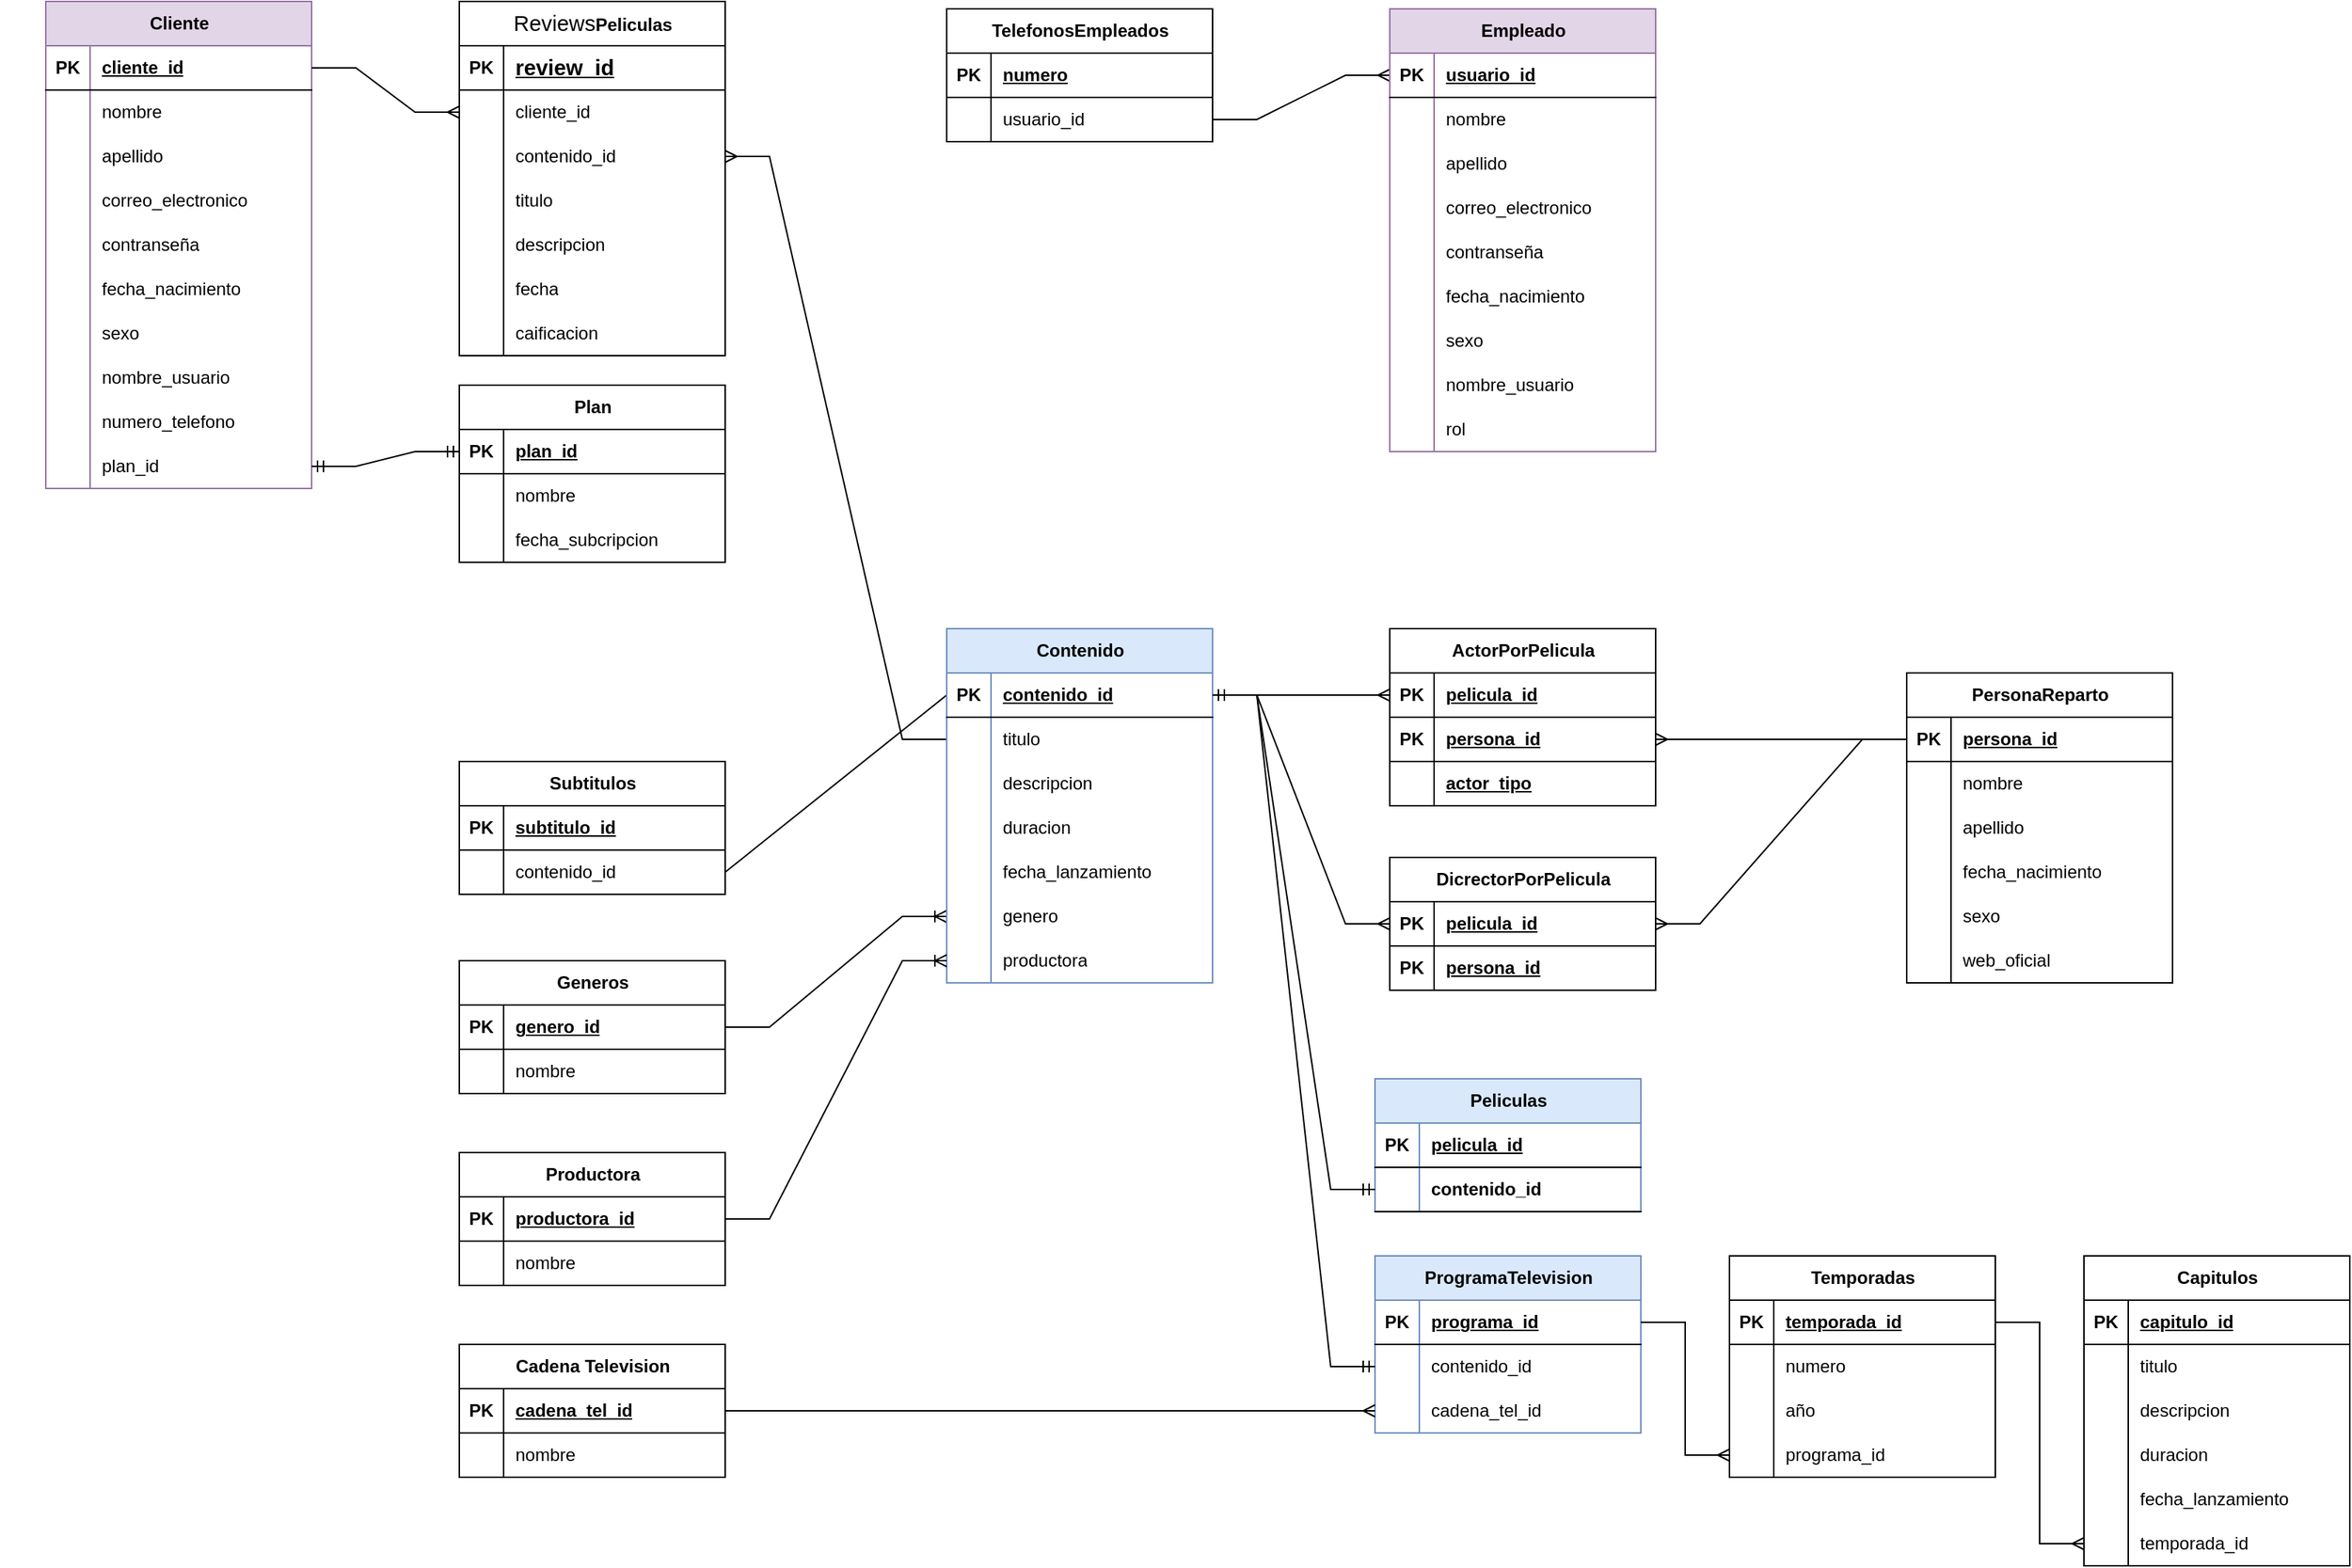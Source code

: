 <mxfile>
    <diagram name="Página-1" id="nTHuyEBiqyDicP6fbAHW">
        <mxGraphModel dx="749" dy="597" grid="1" gridSize="10" guides="1" tooltips="1" connect="1" arrows="1" fold="1" page="1" pageScale="1" pageWidth="827" pageHeight="1169" math="0" shadow="0">
            <root>
                <mxCell id="0"/>
                <mxCell id="1" parent="0"/>
                <mxCell id="rTH1lEP6KOMvkNBNy5aE-1" value="Cliente" style="shape=table;startSize=30;container=1;collapsible=1;childLayout=tableLayout;fixedRows=1;rowLines=0;fontStyle=1;align=center;resizeLast=1;html=1;fillColor=#e1d5e7;strokeColor=#9673a6;" parent="1" vertex="1">
                    <mxGeometry x="40" y="40" width="180" height="330" as="geometry"/>
                </mxCell>
                <mxCell id="rTH1lEP6KOMvkNBNy5aE-2" value="" style="shape=tableRow;horizontal=0;startSize=0;swimlaneHead=0;swimlaneBody=0;fillColor=none;collapsible=0;dropTarget=0;points=[[0,0.5],[1,0.5]];portConstraint=eastwest;top=0;left=0;right=0;bottom=1;" parent="rTH1lEP6KOMvkNBNy5aE-1" vertex="1">
                    <mxGeometry y="30" width="180" height="30" as="geometry"/>
                </mxCell>
                <mxCell id="rTH1lEP6KOMvkNBNy5aE-3" value="PK" style="shape=partialRectangle;connectable=0;fillColor=none;top=0;left=0;bottom=0;right=0;fontStyle=1;overflow=hidden;whiteSpace=wrap;html=1;" parent="rTH1lEP6KOMvkNBNy5aE-2" vertex="1">
                    <mxGeometry width="30" height="30" as="geometry">
                        <mxRectangle width="30" height="30" as="alternateBounds"/>
                    </mxGeometry>
                </mxCell>
                <mxCell id="rTH1lEP6KOMvkNBNy5aE-4" value="cliente_id" style="shape=partialRectangle;connectable=0;fillColor=none;top=0;left=0;bottom=0;right=0;align=left;spacingLeft=6;fontStyle=5;overflow=hidden;whiteSpace=wrap;html=1;" parent="rTH1lEP6KOMvkNBNy5aE-2" vertex="1">
                    <mxGeometry x="30" width="150" height="30" as="geometry">
                        <mxRectangle width="150" height="30" as="alternateBounds"/>
                    </mxGeometry>
                </mxCell>
                <mxCell id="rTH1lEP6KOMvkNBNy5aE-5" value="" style="shape=tableRow;horizontal=0;startSize=0;swimlaneHead=0;swimlaneBody=0;fillColor=none;collapsible=0;dropTarget=0;points=[[0,0.5],[1,0.5]];portConstraint=eastwest;top=0;left=0;right=0;bottom=0;" parent="rTH1lEP6KOMvkNBNy5aE-1" vertex="1">
                    <mxGeometry y="60" width="180" height="30" as="geometry"/>
                </mxCell>
                <mxCell id="rTH1lEP6KOMvkNBNy5aE-6" value="" style="shape=partialRectangle;connectable=0;fillColor=none;top=0;left=0;bottom=0;right=0;editable=1;overflow=hidden;whiteSpace=wrap;html=1;" parent="rTH1lEP6KOMvkNBNy5aE-5" vertex="1">
                    <mxGeometry width="30" height="30" as="geometry">
                        <mxRectangle width="30" height="30" as="alternateBounds"/>
                    </mxGeometry>
                </mxCell>
                <mxCell id="rTH1lEP6KOMvkNBNy5aE-7" value="nombre" style="shape=partialRectangle;connectable=0;fillColor=none;top=0;left=0;bottom=0;right=0;align=left;spacingLeft=6;overflow=hidden;whiteSpace=wrap;html=1;" parent="rTH1lEP6KOMvkNBNy5aE-5" vertex="1">
                    <mxGeometry x="30" width="150" height="30" as="geometry">
                        <mxRectangle width="150" height="30" as="alternateBounds"/>
                    </mxGeometry>
                </mxCell>
                <mxCell id="rTH1lEP6KOMvkNBNy5aE-8" value="" style="shape=tableRow;horizontal=0;startSize=0;swimlaneHead=0;swimlaneBody=0;fillColor=none;collapsible=0;dropTarget=0;points=[[0,0.5],[1,0.5]];portConstraint=eastwest;top=0;left=0;right=0;bottom=0;" parent="rTH1lEP6KOMvkNBNy5aE-1" vertex="1">
                    <mxGeometry y="90" width="180" height="30" as="geometry"/>
                </mxCell>
                <mxCell id="rTH1lEP6KOMvkNBNy5aE-9" value="" style="shape=partialRectangle;connectable=0;fillColor=none;top=0;left=0;bottom=0;right=0;editable=1;overflow=hidden;whiteSpace=wrap;html=1;" parent="rTH1lEP6KOMvkNBNy5aE-8" vertex="1">
                    <mxGeometry width="30" height="30" as="geometry">
                        <mxRectangle width="30" height="30" as="alternateBounds"/>
                    </mxGeometry>
                </mxCell>
                <mxCell id="rTH1lEP6KOMvkNBNy5aE-10" value="apellido" style="shape=partialRectangle;connectable=0;fillColor=none;top=0;left=0;bottom=0;right=0;align=left;spacingLeft=6;overflow=hidden;whiteSpace=wrap;html=1;" parent="rTH1lEP6KOMvkNBNy5aE-8" vertex="1">
                    <mxGeometry x="30" width="150" height="30" as="geometry">
                        <mxRectangle width="150" height="30" as="alternateBounds"/>
                    </mxGeometry>
                </mxCell>
                <mxCell id="rTH1lEP6KOMvkNBNy5aE-11" value="" style="shape=tableRow;horizontal=0;startSize=0;swimlaneHead=0;swimlaneBody=0;fillColor=none;collapsible=0;dropTarget=0;points=[[0,0.5],[1,0.5]];portConstraint=eastwest;top=0;left=0;right=0;bottom=0;" parent="rTH1lEP6KOMvkNBNy5aE-1" vertex="1">
                    <mxGeometry y="120" width="180" height="30" as="geometry"/>
                </mxCell>
                <mxCell id="rTH1lEP6KOMvkNBNy5aE-12" value="" style="shape=partialRectangle;connectable=0;fillColor=none;top=0;left=0;bottom=0;right=0;editable=1;overflow=hidden;whiteSpace=wrap;html=1;" parent="rTH1lEP6KOMvkNBNy5aE-11" vertex="1">
                    <mxGeometry width="30" height="30" as="geometry">
                        <mxRectangle width="30" height="30" as="alternateBounds"/>
                    </mxGeometry>
                </mxCell>
                <mxCell id="rTH1lEP6KOMvkNBNy5aE-13" value="correo_electronico" style="shape=partialRectangle;connectable=0;fillColor=none;top=0;left=0;bottom=0;right=0;align=left;spacingLeft=6;overflow=hidden;whiteSpace=wrap;html=1;" parent="rTH1lEP6KOMvkNBNy5aE-11" vertex="1">
                    <mxGeometry x="30" width="150" height="30" as="geometry">
                        <mxRectangle width="150" height="30" as="alternateBounds"/>
                    </mxGeometry>
                </mxCell>
                <mxCell id="rTH1lEP6KOMvkNBNy5aE-68" style="shape=tableRow;horizontal=0;startSize=0;swimlaneHead=0;swimlaneBody=0;fillColor=none;collapsible=0;dropTarget=0;points=[[0,0.5],[1,0.5]];portConstraint=eastwest;top=0;left=0;right=0;bottom=0;" parent="rTH1lEP6KOMvkNBNy5aE-1" vertex="1">
                    <mxGeometry y="150" width="180" height="30" as="geometry"/>
                </mxCell>
                <mxCell id="rTH1lEP6KOMvkNBNy5aE-69" style="shape=partialRectangle;connectable=0;fillColor=none;top=0;left=0;bottom=0;right=0;editable=1;overflow=hidden;whiteSpace=wrap;html=1;" parent="rTH1lEP6KOMvkNBNy5aE-68" vertex="1">
                    <mxGeometry width="30" height="30" as="geometry">
                        <mxRectangle width="30" height="30" as="alternateBounds"/>
                    </mxGeometry>
                </mxCell>
                <mxCell id="rTH1lEP6KOMvkNBNy5aE-70" value="contranseña" style="shape=partialRectangle;connectable=0;fillColor=none;top=0;left=0;bottom=0;right=0;align=left;spacingLeft=6;overflow=hidden;whiteSpace=wrap;html=1;" parent="rTH1lEP6KOMvkNBNy5aE-68" vertex="1">
                    <mxGeometry x="30" width="150" height="30" as="geometry">
                        <mxRectangle width="150" height="30" as="alternateBounds"/>
                    </mxGeometry>
                </mxCell>
                <mxCell id="rTH1lEP6KOMvkNBNy5aE-71" style="shape=tableRow;horizontal=0;startSize=0;swimlaneHead=0;swimlaneBody=0;fillColor=none;collapsible=0;dropTarget=0;points=[[0,0.5],[1,0.5]];portConstraint=eastwest;top=0;left=0;right=0;bottom=0;" parent="rTH1lEP6KOMvkNBNy5aE-1" vertex="1">
                    <mxGeometry y="180" width="180" height="30" as="geometry"/>
                </mxCell>
                <mxCell id="rTH1lEP6KOMvkNBNy5aE-72" style="shape=partialRectangle;connectable=0;fillColor=none;top=0;left=0;bottom=0;right=0;editable=1;overflow=hidden;whiteSpace=wrap;html=1;" parent="rTH1lEP6KOMvkNBNy5aE-71" vertex="1">
                    <mxGeometry width="30" height="30" as="geometry">
                        <mxRectangle width="30" height="30" as="alternateBounds"/>
                    </mxGeometry>
                </mxCell>
                <mxCell id="rTH1lEP6KOMvkNBNy5aE-73" value="fecha_nacimiento" style="shape=partialRectangle;connectable=0;fillColor=none;top=0;left=0;bottom=0;right=0;align=left;spacingLeft=6;overflow=hidden;whiteSpace=wrap;html=1;" parent="rTH1lEP6KOMvkNBNy5aE-71" vertex="1">
                    <mxGeometry x="30" width="150" height="30" as="geometry">
                        <mxRectangle width="150" height="30" as="alternateBounds"/>
                    </mxGeometry>
                </mxCell>
                <mxCell id="rTH1lEP6KOMvkNBNy5aE-74" style="shape=tableRow;horizontal=0;startSize=0;swimlaneHead=0;swimlaneBody=0;fillColor=none;collapsible=0;dropTarget=0;points=[[0,0.5],[1,0.5]];portConstraint=eastwest;top=0;left=0;right=0;bottom=0;" parent="rTH1lEP6KOMvkNBNy5aE-1" vertex="1">
                    <mxGeometry y="210" width="180" height="30" as="geometry"/>
                </mxCell>
                <mxCell id="rTH1lEP6KOMvkNBNy5aE-75" style="shape=partialRectangle;connectable=0;fillColor=none;top=0;left=0;bottom=0;right=0;editable=1;overflow=hidden;whiteSpace=wrap;html=1;" parent="rTH1lEP6KOMvkNBNy5aE-74" vertex="1">
                    <mxGeometry width="30" height="30" as="geometry">
                        <mxRectangle width="30" height="30" as="alternateBounds"/>
                    </mxGeometry>
                </mxCell>
                <mxCell id="rTH1lEP6KOMvkNBNy5aE-76" value="sexo" style="shape=partialRectangle;connectable=0;fillColor=none;top=0;left=0;bottom=0;right=0;align=left;spacingLeft=6;overflow=hidden;whiteSpace=wrap;html=1;" parent="rTH1lEP6KOMvkNBNy5aE-74" vertex="1">
                    <mxGeometry x="30" width="150" height="30" as="geometry">
                        <mxRectangle width="150" height="30" as="alternateBounds"/>
                    </mxGeometry>
                </mxCell>
                <mxCell id="rTH1lEP6KOMvkNBNy5aE-77" style="shape=tableRow;horizontal=0;startSize=0;swimlaneHead=0;swimlaneBody=0;fillColor=none;collapsible=0;dropTarget=0;points=[[0,0.5],[1,0.5]];portConstraint=eastwest;top=0;left=0;right=0;bottom=0;" parent="rTH1lEP6KOMvkNBNy5aE-1" vertex="1">
                    <mxGeometry y="240" width="180" height="30" as="geometry"/>
                </mxCell>
                <mxCell id="rTH1lEP6KOMvkNBNy5aE-78" style="shape=partialRectangle;connectable=0;fillColor=none;top=0;left=0;bottom=0;right=0;editable=1;overflow=hidden;whiteSpace=wrap;html=1;" parent="rTH1lEP6KOMvkNBNy5aE-77" vertex="1">
                    <mxGeometry width="30" height="30" as="geometry">
                        <mxRectangle width="30" height="30" as="alternateBounds"/>
                    </mxGeometry>
                </mxCell>
                <mxCell id="rTH1lEP6KOMvkNBNy5aE-79" value="nombre_usuario" style="shape=partialRectangle;connectable=0;fillColor=none;top=0;left=0;bottom=0;right=0;align=left;spacingLeft=6;overflow=hidden;whiteSpace=wrap;html=1;" parent="rTH1lEP6KOMvkNBNy5aE-77" vertex="1">
                    <mxGeometry x="30" width="150" height="30" as="geometry">
                        <mxRectangle width="150" height="30" as="alternateBounds"/>
                    </mxGeometry>
                </mxCell>
                <mxCell id="rTH1lEP6KOMvkNBNy5aE-86" style="shape=tableRow;horizontal=0;startSize=0;swimlaneHead=0;swimlaneBody=0;fillColor=none;collapsible=0;dropTarget=0;points=[[0,0.5],[1,0.5]];portConstraint=eastwest;top=0;left=0;right=0;bottom=0;" parent="rTH1lEP6KOMvkNBNy5aE-1" vertex="1">
                    <mxGeometry y="270" width="180" height="30" as="geometry"/>
                </mxCell>
                <mxCell id="rTH1lEP6KOMvkNBNy5aE-87" style="shape=partialRectangle;connectable=0;fillColor=none;top=0;left=0;bottom=0;right=0;editable=1;overflow=hidden;whiteSpace=wrap;html=1;" parent="rTH1lEP6KOMvkNBNy5aE-86" vertex="1">
                    <mxGeometry width="30" height="30" as="geometry">
                        <mxRectangle width="30" height="30" as="alternateBounds"/>
                    </mxGeometry>
                </mxCell>
                <mxCell id="rTH1lEP6KOMvkNBNy5aE-88" value="numero_telefono" style="shape=partialRectangle;connectable=0;fillColor=none;top=0;left=0;bottom=0;right=0;align=left;spacingLeft=6;overflow=hidden;whiteSpace=wrap;html=1;" parent="rTH1lEP6KOMvkNBNy5aE-86" vertex="1">
                    <mxGeometry x="30" width="150" height="30" as="geometry">
                        <mxRectangle width="150" height="30" as="alternateBounds"/>
                    </mxGeometry>
                </mxCell>
                <mxCell id="rTH1lEP6KOMvkNBNy5aE-464" style="shape=tableRow;horizontal=0;startSize=0;swimlaneHead=0;swimlaneBody=0;fillColor=none;collapsible=0;dropTarget=0;points=[[0,0.5],[1,0.5]];portConstraint=eastwest;top=0;left=0;right=0;bottom=0;" parent="rTH1lEP6KOMvkNBNy5aE-1" vertex="1">
                    <mxGeometry y="300" width="180" height="30" as="geometry"/>
                </mxCell>
                <mxCell id="rTH1lEP6KOMvkNBNy5aE-465" style="shape=partialRectangle;connectable=0;fillColor=none;top=0;left=0;bottom=0;right=0;editable=1;overflow=hidden;whiteSpace=wrap;html=1;" parent="rTH1lEP6KOMvkNBNy5aE-464" vertex="1">
                    <mxGeometry width="30" height="30" as="geometry">
                        <mxRectangle width="30" height="30" as="alternateBounds"/>
                    </mxGeometry>
                </mxCell>
                <mxCell id="rTH1lEP6KOMvkNBNy5aE-466" value="plan_id" style="shape=partialRectangle;connectable=0;fillColor=none;top=0;left=0;bottom=0;right=0;align=left;spacingLeft=6;overflow=hidden;whiteSpace=wrap;html=1;" parent="rTH1lEP6KOMvkNBNy5aE-464" vertex="1">
                    <mxGeometry x="30" width="150" height="30" as="geometry">
                        <mxRectangle width="150" height="30" as="alternateBounds"/>
                    </mxGeometry>
                </mxCell>
                <mxCell id="rTH1lEP6KOMvkNBNy5aE-14" value="" style="shape=partialRectangle;connectable=0;fillColor=none;top=0;left=0;bottom=0;right=0;editable=1;overflow=hidden;whiteSpace=wrap;html=1;" parent="1" vertex="1">
                    <mxGeometry x="10" y="180" width="30" height="30" as="geometry">
                        <mxRectangle width="30" height="30" as="alternateBounds"/>
                    </mxGeometry>
                </mxCell>
                <mxCell id="rTH1lEP6KOMvkNBNy5aE-109" value="Peliculas" style="shape=table;startSize=30;container=1;collapsible=1;childLayout=tableLayout;fixedRows=1;rowLines=0;fontStyle=1;align=center;resizeLast=1;html=1;fillColor=#dae8fc;strokeColor=#6c8ebf;" parent="1" vertex="1">
                    <mxGeometry x="940" y="770" width="180" height="90" as="geometry"/>
                </mxCell>
                <mxCell id="rTH1lEP6KOMvkNBNy5aE-110" value="" style="shape=tableRow;horizontal=0;startSize=0;swimlaneHead=0;swimlaneBody=0;fillColor=none;collapsible=0;dropTarget=0;points=[[0,0.5],[1,0.5]];portConstraint=eastwest;top=0;left=0;right=0;bottom=1;" parent="rTH1lEP6KOMvkNBNy5aE-109" vertex="1">
                    <mxGeometry y="30" width="180" height="30" as="geometry"/>
                </mxCell>
                <mxCell id="rTH1lEP6KOMvkNBNy5aE-111" value="PK" style="shape=partialRectangle;connectable=0;fillColor=none;top=0;left=0;bottom=0;right=0;fontStyle=1;overflow=hidden;whiteSpace=wrap;html=1;" parent="rTH1lEP6KOMvkNBNy5aE-110" vertex="1">
                    <mxGeometry width="30" height="30" as="geometry">
                        <mxRectangle width="30" height="30" as="alternateBounds"/>
                    </mxGeometry>
                </mxCell>
                <mxCell id="rTH1lEP6KOMvkNBNy5aE-112" value="pelicula_id" style="shape=partialRectangle;connectable=0;fillColor=none;top=0;left=0;bottom=0;right=0;align=left;spacingLeft=6;fontStyle=5;overflow=hidden;whiteSpace=wrap;html=1;" parent="rTH1lEP6KOMvkNBNy5aE-110" vertex="1">
                    <mxGeometry x="30" width="150" height="30" as="geometry">
                        <mxRectangle width="150" height="30" as="alternateBounds"/>
                    </mxGeometry>
                </mxCell>
                <mxCell id="rTH1lEP6KOMvkNBNy5aE-528" style="shape=tableRow;horizontal=0;startSize=0;swimlaneHead=0;swimlaneBody=0;fillColor=none;collapsible=0;dropTarget=0;points=[[0,0.5],[1,0.5]];portConstraint=eastwest;top=0;left=0;right=0;bottom=1;" parent="rTH1lEP6KOMvkNBNy5aE-109" vertex="1">
                    <mxGeometry y="60" width="180" height="30" as="geometry"/>
                </mxCell>
                <mxCell id="rTH1lEP6KOMvkNBNy5aE-529" style="shape=partialRectangle;connectable=0;fillColor=none;top=0;left=0;bottom=0;right=0;fontStyle=1;overflow=hidden;whiteSpace=wrap;html=1;" parent="rTH1lEP6KOMvkNBNy5aE-528" vertex="1">
                    <mxGeometry width="30" height="30" as="geometry">
                        <mxRectangle width="30" height="30" as="alternateBounds"/>
                    </mxGeometry>
                </mxCell>
                <mxCell id="rTH1lEP6KOMvkNBNy5aE-530" value="contenido_id" style="shape=partialRectangle;connectable=0;fillColor=none;top=0;left=0;bottom=0;right=0;align=left;spacingLeft=6;fontStyle=1;overflow=hidden;whiteSpace=wrap;html=1;" parent="rTH1lEP6KOMvkNBNy5aE-528" vertex="1">
                    <mxGeometry x="30" width="150" height="30" as="geometry">
                        <mxRectangle width="150" height="30" as="alternateBounds"/>
                    </mxGeometry>
                </mxCell>
                <mxCell id="rTH1lEP6KOMvkNBNy5aE-134" value="Productora" style="shape=table;startSize=30;container=1;collapsible=1;childLayout=tableLayout;fixedRows=1;rowLines=0;fontStyle=1;align=center;resizeLast=1;html=1;" parent="1" vertex="1">
                    <mxGeometry x="320" y="820" width="180" height="90" as="geometry"/>
                </mxCell>
                <mxCell id="rTH1lEP6KOMvkNBNy5aE-135" value="" style="shape=tableRow;horizontal=0;startSize=0;swimlaneHead=0;swimlaneBody=0;fillColor=none;collapsible=0;dropTarget=0;points=[[0,0.5],[1,0.5]];portConstraint=eastwest;top=0;left=0;right=0;bottom=1;" parent="rTH1lEP6KOMvkNBNy5aE-134" vertex="1">
                    <mxGeometry y="30" width="180" height="30" as="geometry"/>
                </mxCell>
                <mxCell id="rTH1lEP6KOMvkNBNy5aE-136" value="PK" style="shape=partialRectangle;connectable=0;fillColor=none;top=0;left=0;bottom=0;right=0;fontStyle=1;overflow=hidden;whiteSpace=wrap;html=1;" parent="rTH1lEP6KOMvkNBNy5aE-135" vertex="1">
                    <mxGeometry width="30" height="30" as="geometry">
                        <mxRectangle width="30" height="30" as="alternateBounds"/>
                    </mxGeometry>
                </mxCell>
                <mxCell id="rTH1lEP6KOMvkNBNy5aE-137" value="productora_id" style="shape=partialRectangle;connectable=0;fillColor=none;top=0;left=0;bottom=0;right=0;align=left;spacingLeft=6;fontStyle=5;overflow=hidden;whiteSpace=wrap;html=1;" parent="rTH1lEP6KOMvkNBNy5aE-135" vertex="1">
                    <mxGeometry x="30" width="150" height="30" as="geometry">
                        <mxRectangle width="150" height="30" as="alternateBounds"/>
                    </mxGeometry>
                </mxCell>
                <mxCell id="rTH1lEP6KOMvkNBNy5aE-138" value="" style="shape=tableRow;horizontal=0;startSize=0;swimlaneHead=0;swimlaneBody=0;fillColor=none;collapsible=0;dropTarget=0;points=[[0,0.5],[1,0.5]];portConstraint=eastwest;top=0;left=0;right=0;bottom=0;" parent="rTH1lEP6KOMvkNBNy5aE-134" vertex="1">
                    <mxGeometry y="60" width="180" height="30" as="geometry"/>
                </mxCell>
                <mxCell id="rTH1lEP6KOMvkNBNy5aE-139" value="" style="shape=partialRectangle;connectable=0;fillColor=none;top=0;left=0;bottom=0;right=0;editable=1;overflow=hidden;whiteSpace=wrap;html=1;" parent="rTH1lEP6KOMvkNBNy5aE-138" vertex="1">
                    <mxGeometry width="30" height="30" as="geometry">
                        <mxRectangle width="30" height="30" as="alternateBounds"/>
                    </mxGeometry>
                </mxCell>
                <mxCell id="rTH1lEP6KOMvkNBNy5aE-140" value="nombre" style="shape=partialRectangle;connectable=0;fillColor=none;top=0;left=0;bottom=0;right=0;align=left;spacingLeft=6;overflow=hidden;whiteSpace=wrap;html=1;" parent="rTH1lEP6KOMvkNBNy5aE-138" vertex="1">
                    <mxGeometry x="30" width="150" height="30" as="geometry">
                        <mxRectangle width="150" height="30" as="alternateBounds"/>
                    </mxGeometry>
                </mxCell>
                <mxCell id="rTH1lEP6KOMvkNBNy5aE-148" value="Generos" style="shape=table;startSize=30;container=1;collapsible=1;childLayout=tableLayout;fixedRows=1;rowLines=0;fontStyle=1;align=center;resizeLast=1;html=1;" parent="1" vertex="1">
                    <mxGeometry x="320" y="690" width="180" height="90" as="geometry"/>
                </mxCell>
                <mxCell id="rTH1lEP6KOMvkNBNy5aE-149" value="" style="shape=tableRow;horizontal=0;startSize=0;swimlaneHead=0;swimlaneBody=0;fillColor=none;collapsible=0;dropTarget=0;points=[[0,0.5],[1,0.5]];portConstraint=eastwest;top=0;left=0;right=0;bottom=1;" parent="rTH1lEP6KOMvkNBNy5aE-148" vertex="1">
                    <mxGeometry y="30" width="180" height="30" as="geometry"/>
                </mxCell>
                <mxCell id="rTH1lEP6KOMvkNBNy5aE-150" value="PK" style="shape=partialRectangle;connectable=0;fillColor=none;top=0;left=0;bottom=0;right=0;fontStyle=1;overflow=hidden;whiteSpace=wrap;html=1;" parent="rTH1lEP6KOMvkNBNy5aE-149" vertex="1">
                    <mxGeometry width="30" height="30" as="geometry">
                        <mxRectangle width="30" height="30" as="alternateBounds"/>
                    </mxGeometry>
                </mxCell>
                <mxCell id="rTH1lEP6KOMvkNBNy5aE-151" value="&lt;div&gt;genero_id&lt;/div&gt;" style="shape=partialRectangle;connectable=0;fillColor=none;top=0;left=0;bottom=0;right=0;align=left;spacingLeft=6;fontStyle=5;overflow=hidden;whiteSpace=wrap;html=1;" parent="rTH1lEP6KOMvkNBNy5aE-149" vertex="1">
                    <mxGeometry x="30" width="150" height="30" as="geometry">
                        <mxRectangle width="150" height="30" as="alternateBounds"/>
                    </mxGeometry>
                </mxCell>
                <mxCell id="rTH1lEP6KOMvkNBNy5aE-152" value="" style="shape=tableRow;horizontal=0;startSize=0;swimlaneHead=0;swimlaneBody=0;fillColor=none;collapsible=0;dropTarget=0;points=[[0,0.5],[1,0.5]];portConstraint=eastwest;top=0;left=0;right=0;bottom=0;" parent="rTH1lEP6KOMvkNBNy5aE-148" vertex="1">
                    <mxGeometry y="60" width="180" height="30" as="geometry"/>
                </mxCell>
                <mxCell id="rTH1lEP6KOMvkNBNy5aE-153" value="" style="shape=partialRectangle;connectable=0;fillColor=none;top=0;left=0;bottom=0;right=0;editable=1;overflow=hidden;whiteSpace=wrap;html=1;" parent="rTH1lEP6KOMvkNBNy5aE-152" vertex="1">
                    <mxGeometry width="30" height="30" as="geometry">
                        <mxRectangle width="30" height="30" as="alternateBounds"/>
                    </mxGeometry>
                </mxCell>
                <mxCell id="rTH1lEP6KOMvkNBNy5aE-154" value="nombre" style="shape=partialRectangle;connectable=0;fillColor=none;top=0;left=0;bottom=0;right=0;align=left;spacingLeft=6;overflow=hidden;whiteSpace=wrap;html=1;" parent="rTH1lEP6KOMvkNBNy5aE-152" vertex="1">
                    <mxGeometry x="30" width="150" height="30" as="geometry">
                        <mxRectangle width="150" height="30" as="alternateBounds"/>
                    </mxGeometry>
                </mxCell>
                <mxCell id="rTH1lEP6KOMvkNBNy5aE-156" value="ActorPorPelicula" style="shape=table;startSize=30;container=1;collapsible=1;childLayout=tableLayout;fixedRows=1;rowLines=0;fontStyle=1;align=center;resizeLast=1;html=1;" parent="1" vertex="1">
                    <mxGeometry x="950" y="465" width="180" height="120" as="geometry"/>
                </mxCell>
                <mxCell id="rTH1lEP6KOMvkNBNy5aE-157" value="" style="shape=tableRow;horizontal=0;startSize=0;swimlaneHead=0;swimlaneBody=0;fillColor=none;collapsible=0;dropTarget=0;points=[[0,0.5],[1,0.5]];portConstraint=eastwest;top=0;left=0;right=0;bottom=1;" parent="rTH1lEP6KOMvkNBNy5aE-156" vertex="1">
                    <mxGeometry y="30" width="180" height="30" as="geometry"/>
                </mxCell>
                <mxCell id="rTH1lEP6KOMvkNBNy5aE-158" value="PK" style="shape=partialRectangle;connectable=0;fillColor=none;top=0;left=0;bottom=0;right=0;fontStyle=1;overflow=hidden;whiteSpace=wrap;html=1;" parent="rTH1lEP6KOMvkNBNy5aE-157" vertex="1">
                    <mxGeometry width="30" height="30" as="geometry">
                        <mxRectangle width="30" height="30" as="alternateBounds"/>
                    </mxGeometry>
                </mxCell>
                <mxCell id="rTH1lEP6KOMvkNBNy5aE-159" value="pelicula_id" style="shape=partialRectangle;connectable=0;fillColor=none;top=0;left=0;bottom=0;right=0;align=left;spacingLeft=6;fontStyle=5;overflow=hidden;whiteSpace=wrap;html=1;" parent="rTH1lEP6KOMvkNBNy5aE-157" vertex="1">
                    <mxGeometry x="30" width="150" height="30" as="geometry">
                        <mxRectangle width="150" height="30" as="alternateBounds"/>
                    </mxGeometry>
                </mxCell>
                <mxCell id="rTH1lEP6KOMvkNBNy5aE-179" value="" style="shape=tableRow;horizontal=0;startSize=0;swimlaneHead=0;swimlaneBody=0;fillColor=none;collapsible=0;dropTarget=0;points=[[0,0.5],[1,0.5]];portConstraint=eastwest;top=0;left=0;right=0;bottom=1;" parent="rTH1lEP6KOMvkNBNy5aE-156" vertex="1">
                    <mxGeometry y="60" width="180" height="30" as="geometry"/>
                </mxCell>
                <mxCell id="rTH1lEP6KOMvkNBNy5aE-180" value="PK" style="shape=partialRectangle;connectable=0;fillColor=none;top=0;left=0;bottom=0;right=0;fontStyle=1;overflow=hidden;whiteSpace=wrap;html=1;" parent="rTH1lEP6KOMvkNBNy5aE-179" vertex="1">
                    <mxGeometry width="30" height="30" as="geometry">
                        <mxRectangle width="30" height="30" as="alternateBounds"/>
                    </mxGeometry>
                </mxCell>
                <mxCell id="rTH1lEP6KOMvkNBNy5aE-181" value="persona_id" style="shape=partialRectangle;connectable=0;fillColor=none;top=0;left=0;bottom=0;right=0;align=left;spacingLeft=6;fontStyle=5;overflow=hidden;whiteSpace=wrap;html=1;" parent="rTH1lEP6KOMvkNBNy5aE-179" vertex="1">
                    <mxGeometry x="30" width="150" height="30" as="geometry">
                        <mxRectangle width="150" height="30" as="alternateBounds"/>
                    </mxGeometry>
                </mxCell>
                <mxCell id="rTH1lEP6KOMvkNBNy5aE-276" style="shape=tableRow;horizontal=0;startSize=0;swimlaneHead=0;swimlaneBody=0;fillColor=none;collapsible=0;dropTarget=0;points=[[0,0.5],[1,0.5]];portConstraint=eastwest;top=0;left=0;right=0;bottom=1;" parent="rTH1lEP6KOMvkNBNy5aE-156" vertex="1">
                    <mxGeometry y="90" width="180" height="30" as="geometry"/>
                </mxCell>
                <mxCell id="rTH1lEP6KOMvkNBNy5aE-277" style="shape=partialRectangle;connectable=0;fillColor=none;top=0;left=0;bottom=0;right=0;fontStyle=1;overflow=hidden;whiteSpace=wrap;html=1;" parent="rTH1lEP6KOMvkNBNy5aE-276" vertex="1">
                    <mxGeometry width="30" height="30" as="geometry">
                        <mxRectangle width="30" height="30" as="alternateBounds"/>
                    </mxGeometry>
                </mxCell>
                <mxCell id="rTH1lEP6KOMvkNBNy5aE-278" value="actor_tipo" style="shape=partialRectangle;connectable=0;fillColor=none;top=0;left=0;bottom=0;right=0;align=left;spacingLeft=6;fontStyle=5;overflow=hidden;whiteSpace=wrap;html=1;" parent="rTH1lEP6KOMvkNBNy5aE-276" vertex="1">
                    <mxGeometry x="30" width="150" height="30" as="geometry">
                        <mxRectangle width="150" height="30" as="alternateBounds"/>
                    </mxGeometry>
                </mxCell>
                <mxCell id="rTH1lEP6KOMvkNBNy5aE-182" value="PersonaReparto" style="shape=table;startSize=30;container=1;collapsible=1;childLayout=tableLayout;fixedRows=1;rowLines=0;fontStyle=1;align=center;resizeLast=1;html=1;" parent="1" vertex="1">
                    <mxGeometry x="1300" y="495" width="180" height="210" as="geometry"/>
                </mxCell>
                <mxCell id="rTH1lEP6KOMvkNBNy5aE-183" value="" style="shape=tableRow;horizontal=0;startSize=0;swimlaneHead=0;swimlaneBody=0;fillColor=none;collapsible=0;dropTarget=0;points=[[0,0.5],[1,0.5]];portConstraint=eastwest;top=0;left=0;right=0;bottom=1;" parent="rTH1lEP6KOMvkNBNy5aE-182" vertex="1">
                    <mxGeometry y="30" width="180" height="30" as="geometry"/>
                </mxCell>
                <mxCell id="rTH1lEP6KOMvkNBNy5aE-184" value="PK" style="shape=partialRectangle;connectable=0;fillColor=none;top=0;left=0;bottom=0;right=0;fontStyle=1;overflow=hidden;whiteSpace=wrap;html=1;" parent="rTH1lEP6KOMvkNBNy5aE-183" vertex="1">
                    <mxGeometry width="30" height="30" as="geometry">
                        <mxRectangle width="30" height="30" as="alternateBounds"/>
                    </mxGeometry>
                </mxCell>
                <mxCell id="rTH1lEP6KOMvkNBNy5aE-185" value="persona_id" style="shape=partialRectangle;connectable=0;fillColor=none;top=0;left=0;bottom=0;right=0;align=left;spacingLeft=6;fontStyle=5;overflow=hidden;whiteSpace=wrap;html=1;" parent="rTH1lEP6KOMvkNBNy5aE-183" vertex="1">
                    <mxGeometry x="30" width="150" height="30" as="geometry">
                        <mxRectangle width="150" height="30" as="alternateBounds"/>
                    </mxGeometry>
                </mxCell>
                <mxCell id="rTH1lEP6KOMvkNBNy5aE-186" value="" style="shape=tableRow;horizontal=0;startSize=0;swimlaneHead=0;swimlaneBody=0;fillColor=none;collapsible=0;dropTarget=0;points=[[0,0.5],[1,0.5]];portConstraint=eastwest;top=0;left=0;right=0;bottom=0;" parent="rTH1lEP6KOMvkNBNy5aE-182" vertex="1">
                    <mxGeometry y="60" width="180" height="30" as="geometry"/>
                </mxCell>
                <mxCell id="rTH1lEP6KOMvkNBNy5aE-187" value="" style="shape=partialRectangle;connectable=0;fillColor=none;top=0;left=0;bottom=0;right=0;editable=1;overflow=hidden;whiteSpace=wrap;html=1;" parent="rTH1lEP6KOMvkNBNy5aE-186" vertex="1">
                    <mxGeometry width="30" height="30" as="geometry">
                        <mxRectangle width="30" height="30" as="alternateBounds"/>
                    </mxGeometry>
                </mxCell>
                <mxCell id="rTH1lEP6KOMvkNBNy5aE-188" value="nombre" style="shape=partialRectangle;connectable=0;fillColor=none;top=0;left=0;bottom=0;right=0;align=left;spacingLeft=6;overflow=hidden;whiteSpace=wrap;html=1;" parent="rTH1lEP6KOMvkNBNy5aE-186" vertex="1">
                    <mxGeometry x="30" width="150" height="30" as="geometry">
                        <mxRectangle width="150" height="30" as="alternateBounds"/>
                    </mxGeometry>
                </mxCell>
                <mxCell id="rTH1lEP6KOMvkNBNy5aE-263" style="shape=tableRow;horizontal=0;startSize=0;swimlaneHead=0;swimlaneBody=0;fillColor=none;collapsible=0;dropTarget=0;points=[[0,0.5],[1,0.5]];portConstraint=eastwest;top=0;left=0;right=0;bottom=0;" parent="rTH1lEP6KOMvkNBNy5aE-182" vertex="1">
                    <mxGeometry y="90" width="180" height="30" as="geometry"/>
                </mxCell>
                <mxCell id="rTH1lEP6KOMvkNBNy5aE-264" style="shape=partialRectangle;connectable=0;fillColor=none;top=0;left=0;bottom=0;right=0;editable=1;overflow=hidden;whiteSpace=wrap;html=1;" parent="rTH1lEP6KOMvkNBNy5aE-263" vertex="1">
                    <mxGeometry width="30" height="30" as="geometry">
                        <mxRectangle width="30" height="30" as="alternateBounds"/>
                    </mxGeometry>
                </mxCell>
                <mxCell id="rTH1lEP6KOMvkNBNy5aE-265" value="apellido" style="shape=partialRectangle;connectable=0;fillColor=none;top=0;left=0;bottom=0;right=0;align=left;spacingLeft=6;overflow=hidden;whiteSpace=wrap;html=1;" parent="rTH1lEP6KOMvkNBNy5aE-263" vertex="1">
                    <mxGeometry x="30" width="150" height="30" as="geometry">
                        <mxRectangle width="150" height="30" as="alternateBounds"/>
                    </mxGeometry>
                </mxCell>
                <mxCell id="rTH1lEP6KOMvkNBNy5aE-266" style="shape=tableRow;horizontal=0;startSize=0;swimlaneHead=0;swimlaneBody=0;fillColor=none;collapsible=0;dropTarget=0;points=[[0,0.5],[1,0.5]];portConstraint=eastwest;top=0;left=0;right=0;bottom=0;" parent="rTH1lEP6KOMvkNBNy5aE-182" vertex="1">
                    <mxGeometry y="120" width="180" height="30" as="geometry"/>
                </mxCell>
                <mxCell id="rTH1lEP6KOMvkNBNy5aE-267" style="shape=partialRectangle;connectable=0;fillColor=none;top=0;left=0;bottom=0;right=0;editable=1;overflow=hidden;whiteSpace=wrap;html=1;" parent="rTH1lEP6KOMvkNBNy5aE-266" vertex="1">
                    <mxGeometry width="30" height="30" as="geometry">
                        <mxRectangle width="30" height="30" as="alternateBounds"/>
                    </mxGeometry>
                </mxCell>
                <mxCell id="rTH1lEP6KOMvkNBNy5aE-268" value="fecha_nacimiento" style="shape=partialRectangle;connectable=0;fillColor=none;top=0;left=0;bottom=0;right=0;align=left;spacingLeft=6;overflow=hidden;whiteSpace=wrap;html=1;" parent="rTH1lEP6KOMvkNBNy5aE-266" vertex="1">
                    <mxGeometry x="30" width="150" height="30" as="geometry">
                        <mxRectangle width="150" height="30" as="alternateBounds"/>
                    </mxGeometry>
                </mxCell>
                <mxCell id="rTH1lEP6KOMvkNBNy5aE-269" style="shape=tableRow;horizontal=0;startSize=0;swimlaneHead=0;swimlaneBody=0;fillColor=none;collapsible=0;dropTarget=0;points=[[0,0.5],[1,0.5]];portConstraint=eastwest;top=0;left=0;right=0;bottom=0;" parent="rTH1lEP6KOMvkNBNy5aE-182" vertex="1">
                    <mxGeometry y="150" width="180" height="30" as="geometry"/>
                </mxCell>
                <mxCell id="rTH1lEP6KOMvkNBNy5aE-270" style="shape=partialRectangle;connectable=0;fillColor=none;top=0;left=0;bottom=0;right=0;editable=1;overflow=hidden;whiteSpace=wrap;html=1;" parent="rTH1lEP6KOMvkNBNy5aE-269" vertex="1">
                    <mxGeometry width="30" height="30" as="geometry">
                        <mxRectangle width="30" height="30" as="alternateBounds"/>
                    </mxGeometry>
                </mxCell>
                <mxCell id="rTH1lEP6KOMvkNBNy5aE-271" value="sexo" style="shape=partialRectangle;connectable=0;fillColor=none;top=0;left=0;bottom=0;right=0;align=left;spacingLeft=6;overflow=hidden;whiteSpace=wrap;html=1;" parent="rTH1lEP6KOMvkNBNy5aE-269" vertex="1">
                    <mxGeometry x="30" width="150" height="30" as="geometry">
                        <mxRectangle width="150" height="30" as="alternateBounds"/>
                    </mxGeometry>
                </mxCell>
                <mxCell id="rTH1lEP6KOMvkNBNy5aE-272" style="shape=tableRow;horizontal=0;startSize=0;swimlaneHead=0;swimlaneBody=0;fillColor=none;collapsible=0;dropTarget=0;points=[[0,0.5],[1,0.5]];portConstraint=eastwest;top=0;left=0;right=0;bottom=0;" parent="rTH1lEP6KOMvkNBNy5aE-182" vertex="1">
                    <mxGeometry y="180" width="180" height="30" as="geometry"/>
                </mxCell>
                <mxCell id="rTH1lEP6KOMvkNBNy5aE-273" style="shape=partialRectangle;connectable=0;fillColor=none;top=0;left=0;bottom=0;right=0;editable=1;overflow=hidden;whiteSpace=wrap;html=1;" parent="rTH1lEP6KOMvkNBNy5aE-272" vertex="1">
                    <mxGeometry width="30" height="30" as="geometry">
                        <mxRectangle width="30" height="30" as="alternateBounds"/>
                    </mxGeometry>
                </mxCell>
                <mxCell id="rTH1lEP6KOMvkNBNy5aE-274" value="web_oficial" style="shape=partialRectangle;connectable=0;fillColor=none;top=0;left=0;bottom=0;right=0;align=left;spacingLeft=6;overflow=hidden;whiteSpace=wrap;html=1;" parent="rTH1lEP6KOMvkNBNy5aE-272" vertex="1">
                    <mxGeometry x="30" width="150" height="30" as="geometry">
                        <mxRectangle width="150" height="30" as="alternateBounds"/>
                    </mxGeometry>
                </mxCell>
                <mxCell id="rTH1lEP6KOMvkNBNy5aE-200" value="" style="edgeStyle=entityRelationEdgeStyle;fontSize=12;html=1;endArrow=ERmany;rounded=0;entryX=0;entryY=0.5;entryDx=0;entryDy=0;exitX=1;exitY=0.5;exitDx=0;exitDy=0;" parent="1" source="rTH1lEP6KOMvkNBNy5aE-507" target="rTH1lEP6KOMvkNBNy5aE-157" edge="1">
                    <mxGeometry width="100" height="100" relative="1" as="geometry">
                        <mxPoint x="620" y="1120" as="sourcePoint"/>
                        <mxPoint x="720" y="1020" as="targetPoint"/>
                    </mxGeometry>
                </mxCell>
                <mxCell id="rTH1lEP6KOMvkNBNy5aE-202" value="" style="edgeStyle=entityRelationEdgeStyle;fontSize=12;html=1;endArrow=ERmany;rounded=0;entryX=1;entryY=0.5;entryDx=0;entryDy=0;" parent="1" source="rTH1lEP6KOMvkNBNy5aE-183" target="rTH1lEP6KOMvkNBNy5aE-179" edge="1">
                    <mxGeometry width="100" height="100" relative="1" as="geometry">
                        <mxPoint x="620" y="936" as="sourcePoint"/>
                        <mxPoint x="720" y="836" as="targetPoint"/>
                    </mxGeometry>
                </mxCell>
                <mxCell id="rTH1lEP6KOMvkNBNy5aE-213" value="DicrectorPorPelicula" style="shape=table;startSize=30;container=1;collapsible=1;childLayout=tableLayout;fixedRows=1;rowLines=0;fontStyle=1;align=center;resizeLast=1;html=1;" parent="1" vertex="1">
                    <mxGeometry x="950" y="620" width="180" height="90" as="geometry"/>
                </mxCell>
                <mxCell id="rTH1lEP6KOMvkNBNy5aE-214" value="" style="shape=tableRow;horizontal=0;startSize=0;swimlaneHead=0;swimlaneBody=0;fillColor=none;collapsible=0;dropTarget=0;points=[[0,0.5],[1,0.5]];portConstraint=eastwest;top=0;left=0;right=0;bottom=1;" parent="rTH1lEP6KOMvkNBNy5aE-213" vertex="1">
                    <mxGeometry y="30" width="180" height="30" as="geometry"/>
                </mxCell>
                <mxCell id="rTH1lEP6KOMvkNBNy5aE-215" value="PK" style="shape=partialRectangle;connectable=0;fillColor=none;top=0;left=0;bottom=0;right=0;fontStyle=1;overflow=hidden;whiteSpace=wrap;html=1;" parent="rTH1lEP6KOMvkNBNy5aE-214" vertex="1">
                    <mxGeometry width="30" height="30" as="geometry">
                        <mxRectangle width="30" height="30" as="alternateBounds"/>
                    </mxGeometry>
                </mxCell>
                <mxCell id="rTH1lEP6KOMvkNBNy5aE-216" value="pelicula_id" style="shape=partialRectangle;connectable=0;fillColor=none;top=0;left=0;bottom=0;right=0;align=left;spacingLeft=6;fontStyle=5;overflow=hidden;whiteSpace=wrap;html=1;" parent="rTH1lEP6KOMvkNBNy5aE-214" vertex="1">
                    <mxGeometry x="30" width="150" height="30" as="geometry">
                        <mxRectangle width="150" height="30" as="alternateBounds"/>
                    </mxGeometry>
                </mxCell>
                <mxCell id="rTH1lEP6KOMvkNBNy5aE-217" value="" style="shape=tableRow;horizontal=0;startSize=0;swimlaneHead=0;swimlaneBody=0;fillColor=none;collapsible=0;dropTarget=0;points=[[0,0.5],[1,0.5]];portConstraint=eastwest;top=0;left=0;right=0;bottom=1;" parent="rTH1lEP6KOMvkNBNy5aE-213" vertex="1">
                    <mxGeometry y="60" width="180" height="30" as="geometry"/>
                </mxCell>
                <mxCell id="rTH1lEP6KOMvkNBNy5aE-218" value="PK" style="shape=partialRectangle;connectable=0;fillColor=none;top=0;left=0;bottom=0;right=0;fontStyle=1;overflow=hidden;whiteSpace=wrap;html=1;" parent="rTH1lEP6KOMvkNBNy5aE-217" vertex="1">
                    <mxGeometry width="30" height="30" as="geometry">
                        <mxRectangle width="30" height="30" as="alternateBounds"/>
                    </mxGeometry>
                </mxCell>
                <mxCell id="rTH1lEP6KOMvkNBNy5aE-219" value="persona_id" style="shape=partialRectangle;connectable=0;fillColor=none;top=0;left=0;bottom=0;right=0;align=left;spacingLeft=6;fontStyle=5;overflow=hidden;whiteSpace=wrap;html=1;" parent="rTH1lEP6KOMvkNBNy5aE-217" vertex="1">
                    <mxGeometry x="30" width="150" height="30" as="geometry">
                        <mxRectangle width="150" height="30" as="alternateBounds"/>
                    </mxGeometry>
                </mxCell>
                <mxCell id="rTH1lEP6KOMvkNBNy5aE-221" value="" style="edgeStyle=entityRelationEdgeStyle;fontSize=12;html=1;endArrow=ERmany;rounded=0;entryX=0;entryY=0.5;entryDx=0;entryDy=0;exitX=1;exitY=0.5;exitDx=0;exitDy=0;" parent="1" source="rTH1lEP6KOMvkNBNy5aE-507" target="rTH1lEP6KOMvkNBNy5aE-214" edge="1">
                    <mxGeometry width="100" height="100" relative="1" as="geometry">
                        <mxPoint x="710" y="1120" as="sourcePoint"/>
                        <mxPoint x="810" y="1020" as="targetPoint"/>
                    </mxGeometry>
                </mxCell>
                <mxCell id="rTH1lEP6KOMvkNBNy5aE-247" value="TelefonosEmpleados" style="shape=table;startSize=30;container=1;collapsible=1;childLayout=tableLayout;fixedRows=1;rowLines=0;fontStyle=1;align=center;resizeLast=1;html=1;" parent="1" vertex="1">
                    <mxGeometry x="650" y="45" width="180" height="90" as="geometry"/>
                </mxCell>
                <mxCell id="rTH1lEP6KOMvkNBNy5aE-248" value="" style="shape=tableRow;horizontal=0;startSize=0;swimlaneHead=0;swimlaneBody=0;fillColor=none;collapsible=0;dropTarget=0;points=[[0,0.5],[1,0.5]];portConstraint=eastwest;top=0;left=0;right=0;bottom=1;" parent="rTH1lEP6KOMvkNBNy5aE-247" vertex="1">
                    <mxGeometry y="30" width="180" height="30" as="geometry"/>
                </mxCell>
                <mxCell id="rTH1lEP6KOMvkNBNy5aE-249" value="PK" style="shape=partialRectangle;connectable=0;fillColor=none;top=0;left=0;bottom=0;right=0;fontStyle=1;overflow=hidden;whiteSpace=wrap;html=1;" parent="rTH1lEP6KOMvkNBNy5aE-248" vertex="1">
                    <mxGeometry width="30" height="30" as="geometry">
                        <mxRectangle width="30" height="30" as="alternateBounds"/>
                    </mxGeometry>
                </mxCell>
                <mxCell id="rTH1lEP6KOMvkNBNy5aE-250" value="numero" style="shape=partialRectangle;connectable=0;fillColor=none;top=0;left=0;bottom=0;right=0;align=left;spacingLeft=6;fontStyle=5;overflow=hidden;whiteSpace=wrap;html=1;" parent="rTH1lEP6KOMvkNBNy5aE-248" vertex="1">
                    <mxGeometry x="30" width="150" height="30" as="geometry">
                        <mxRectangle width="150" height="30" as="alternateBounds"/>
                    </mxGeometry>
                </mxCell>
                <mxCell id="rTH1lEP6KOMvkNBNy5aE-260" style="shape=tableRow;horizontal=0;startSize=0;swimlaneHead=0;swimlaneBody=0;fillColor=none;collapsible=0;dropTarget=0;points=[[0,0.5],[1,0.5]];portConstraint=eastwest;top=0;left=0;right=0;bottom=1;" parent="rTH1lEP6KOMvkNBNy5aE-247" vertex="1">
                    <mxGeometry y="60" width="180" height="30" as="geometry"/>
                </mxCell>
                <mxCell id="rTH1lEP6KOMvkNBNy5aE-261" style="shape=partialRectangle;connectable=0;fillColor=none;top=0;left=0;bottom=0;right=0;fontStyle=1;overflow=hidden;whiteSpace=wrap;html=1;" parent="rTH1lEP6KOMvkNBNy5aE-260" vertex="1">
                    <mxGeometry width="30" height="30" as="geometry">
                        <mxRectangle width="30" height="30" as="alternateBounds"/>
                    </mxGeometry>
                </mxCell>
                <mxCell id="rTH1lEP6KOMvkNBNy5aE-262" value="usuario_id" style="shape=partialRectangle;connectable=0;fillColor=none;top=0;left=0;bottom=0;right=0;align=left;spacingLeft=6;fontStyle=0;overflow=hidden;whiteSpace=wrap;html=1;" parent="rTH1lEP6KOMvkNBNy5aE-260" vertex="1">
                    <mxGeometry x="30" width="150" height="30" as="geometry">
                        <mxRectangle width="150" height="30" as="alternateBounds"/>
                    </mxGeometry>
                </mxCell>
                <mxCell id="rTH1lEP6KOMvkNBNy5aE-259" value="" style="edgeStyle=entityRelationEdgeStyle;fontSize=12;html=1;endArrow=ERmany;rounded=0;exitX=1;exitY=0.5;exitDx=0;exitDy=0;" parent="1" source="rTH1lEP6KOMvkNBNy5aE-260" target="rTH1lEP6KOMvkNBNy5aE-468" edge="1">
                    <mxGeometry width="100" height="100" relative="1" as="geometry">
                        <mxPoint x="-280" y="305" as="sourcePoint"/>
                        <mxPoint x="-180" y="375" as="targetPoint"/>
                        <Array as="points">
                            <mxPoint x="-230" y="310"/>
                            <mxPoint x="-180" y="355"/>
                        </Array>
                    </mxGeometry>
                </mxCell>
                <mxCell id="rTH1lEP6KOMvkNBNy5aE-279" value="" style="edgeStyle=entityRelationEdgeStyle;fontSize=12;html=1;endArrow=ERmany;rounded=0;entryX=1;entryY=0.5;entryDx=0;entryDy=0;" parent="1" source="rTH1lEP6KOMvkNBNy5aE-183" target="rTH1lEP6KOMvkNBNy5aE-214" edge="1">
                    <mxGeometry width="100" height="100" relative="1" as="geometry">
                        <mxPoint x="480" y="1121" as="sourcePoint"/>
                        <mxPoint x="780" y="1001" as="targetPoint"/>
                    </mxGeometry>
                </mxCell>
                <mxCell id="rTH1lEP6KOMvkNBNy5aE-302" value="Subtitulos" style="shape=table;startSize=30;container=1;collapsible=1;childLayout=tableLayout;fixedRows=1;rowLines=0;fontStyle=1;align=center;resizeLast=1;html=1;" parent="1" vertex="1">
                    <mxGeometry x="320" y="555" width="180" height="90" as="geometry"/>
                </mxCell>
                <mxCell id="rTH1lEP6KOMvkNBNy5aE-303" value="" style="shape=tableRow;horizontal=0;startSize=0;swimlaneHead=0;swimlaneBody=0;fillColor=none;collapsible=0;dropTarget=0;points=[[0,0.5],[1,0.5]];portConstraint=eastwest;top=0;left=0;right=0;bottom=1;" parent="rTH1lEP6KOMvkNBNy5aE-302" vertex="1">
                    <mxGeometry y="30" width="180" height="30" as="geometry"/>
                </mxCell>
                <mxCell id="rTH1lEP6KOMvkNBNy5aE-304" value="PK" style="shape=partialRectangle;connectable=0;fillColor=none;top=0;left=0;bottom=0;right=0;fontStyle=1;overflow=hidden;whiteSpace=wrap;html=1;" parent="rTH1lEP6KOMvkNBNy5aE-303" vertex="1">
                    <mxGeometry width="30" height="30" as="geometry">
                        <mxRectangle width="30" height="30" as="alternateBounds"/>
                    </mxGeometry>
                </mxCell>
                <mxCell id="rTH1lEP6KOMvkNBNy5aE-305" value="subtitulo_id" style="shape=partialRectangle;connectable=0;fillColor=none;top=0;left=0;bottom=0;right=0;align=left;spacingLeft=6;fontStyle=5;overflow=hidden;whiteSpace=wrap;html=1;" parent="rTH1lEP6KOMvkNBNy5aE-303" vertex="1">
                    <mxGeometry x="30" width="150" height="30" as="geometry">
                        <mxRectangle width="150" height="30" as="alternateBounds"/>
                    </mxGeometry>
                </mxCell>
                <mxCell id="rTH1lEP6KOMvkNBNy5aE-306" value="" style="shape=tableRow;horizontal=0;startSize=0;swimlaneHead=0;swimlaneBody=0;fillColor=none;collapsible=0;dropTarget=0;points=[[0,0.5],[1,0.5]];portConstraint=eastwest;top=0;left=0;right=0;bottom=0;" parent="rTH1lEP6KOMvkNBNy5aE-302" vertex="1">
                    <mxGeometry y="60" width="180" height="30" as="geometry"/>
                </mxCell>
                <mxCell id="rTH1lEP6KOMvkNBNy5aE-307" value="" style="shape=partialRectangle;connectable=0;fillColor=none;top=0;left=0;bottom=0;right=0;editable=1;overflow=hidden;whiteSpace=wrap;html=1;" parent="rTH1lEP6KOMvkNBNy5aE-306" vertex="1">
                    <mxGeometry width="30" height="30" as="geometry">
                        <mxRectangle width="30" height="30" as="alternateBounds"/>
                    </mxGeometry>
                </mxCell>
                <mxCell id="rTH1lEP6KOMvkNBNy5aE-308" value="contenido_id" style="shape=partialRectangle;connectable=0;fillColor=none;top=0;left=0;bottom=0;right=0;align=left;spacingLeft=6;overflow=hidden;whiteSpace=wrap;html=1;" parent="rTH1lEP6KOMvkNBNy5aE-306" vertex="1">
                    <mxGeometry x="30" width="150" height="30" as="geometry">
                        <mxRectangle width="150" height="30" as="alternateBounds"/>
                    </mxGeometry>
                </mxCell>
                <mxCell id="rTH1lEP6KOMvkNBNy5aE-309" value="Plan" style="shape=table;startSize=30;container=1;collapsible=1;childLayout=tableLayout;fixedRows=1;rowLines=0;fontStyle=1;align=center;resizeLast=1;html=1;" parent="1" vertex="1">
                    <mxGeometry x="320" y="300" width="180" height="120" as="geometry"/>
                </mxCell>
                <mxCell id="rTH1lEP6KOMvkNBNy5aE-310" value="" style="shape=tableRow;horizontal=0;startSize=0;swimlaneHead=0;swimlaneBody=0;fillColor=none;collapsible=0;dropTarget=0;points=[[0,0.5],[1,0.5]];portConstraint=eastwest;top=0;left=0;right=0;bottom=1;" parent="rTH1lEP6KOMvkNBNy5aE-309" vertex="1">
                    <mxGeometry y="30" width="180" height="30" as="geometry"/>
                </mxCell>
                <mxCell id="rTH1lEP6KOMvkNBNy5aE-311" value="PK" style="shape=partialRectangle;connectable=0;fillColor=none;top=0;left=0;bottom=0;right=0;fontStyle=1;overflow=hidden;whiteSpace=wrap;html=1;" parent="rTH1lEP6KOMvkNBNy5aE-310" vertex="1">
                    <mxGeometry width="30" height="30" as="geometry">
                        <mxRectangle width="30" height="30" as="alternateBounds"/>
                    </mxGeometry>
                </mxCell>
                <mxCell id="rTH1lEP6KOMvkNBNy5aE-312" value="plan_id" style="shape=partialRectangle;connectable=0;fillColor=none;top=0;left=0;bottom=0;right=0;align=left;spacingLeft=6;fontStyle=5;overflow=hidden;whiteSpace=wrap;html=1;" parent="rTH1lEP6KOMvkNBNy5aE-310" vertex="1">
                    <mxGeometry x="30" width="150" height="30" as="geometry">
                        <mxRectangle width="150" height="30" as="alternateBounds"/>
                    </mxGeometry>
                </mxCell>
                <mxCell id="rTH1lEP6KOMvkNBNy5aE-313" value="" style="shape=tableRow;horizontal=0;startSize=0;swimlaneHead=0;swimlaneBody=0;fillColor=none;collapsible=0;dropTarget=0;points=[[0,0.5],[1,0.5]];portConstraint=eastwest;top=0;left=0;right=0;bottom=0;" parent="rTH1lEP6KOMvkNBNy5aE-309" vertex="1">
                    <mxGeometry y="60" width="180" height="30" as="geometry"/>
                </mxCell>
                <mxCell id="rTH1lEP6KOMvkNBNy5aE-314" value="" style="shape=partialRectangle;connectable=0;fillColor=none;top=0;left=0;bottom=0;right=0;editable=1;overflow=hidden;whiteSpace=wrap;html=1;" parent="rTH1lEP6KOMvkNBNy5aE-313" vertex="1">
                    <mxGeometry width="30" height="30" as="geometry">
                        <mxRectangle width="30" height="30" as="alternateBounds"/>
                    </mxGeometry>
                </mxCell>
                <mxCell id="rTH1lEP6KOMvkNBNy5aE-315" value="nombre" style="shape=partialRectangle;connectable=0;fillColor=none;top=0;left=0;bottom=0;right=0;align=left;spacingLeft=6;overflow=hidden;whiteSpace=wrap;html=1;" parent="rTH1lEP6KOMvkNBNy5aE-313" vertex="1">
                    <mxGeometry x="30" width="150" height="30" as="geometry">
                        <mxRectangle width="150" height="30" as="alternateBounds"/>
                    </mxGeometry>
                </mxCell>
                <mxCell id="rTH1lEP6KOMvkNBNy5aE-316" style="shape=tableRow;horizontal=0;startSize=0;swimlaneHead=0;swimlaneBody=0;fillColor=none;collapsible=0;dropTarget=0;points=[[0,0.5],[1,0.5]];portConstraint=eastwest;top=0;left=0;right=0;bottom=0;" parent="rTH1lEP6KOMvkNBNy5aE-309" vertex="1">
                    <mxGeometry y="90" width="180" height="30" as="geometry"/>
                </mxCell>
                <mxCell id="rTH1lEP6KOMvkNBNy5aE-317" style="shape=partialRectangle;connectable=0;fillColor=none;top=0;left=0;bottom=0;right=0;editable=1;overflow=hidden;whiteSpace=wrap;html=1;" parent="rTH1lEP6KOMvkNBNy5aE-316" vertex="1">
                    <mxGeometry width="30" height="30" as="geometry">
                        <mxRectangle width="30" height="30" as="alternateBounds"/>
                    </mxGeometry>
                </mxCell>
                <mxCell id="rTH1lEP6KOMvkNBNy5aE-318" value="fecha_subcripcion" style="shape=partialRectangle;connectable=0;fillColor=none;top=0;left=0;bottom=0;right=0;align=left;spacingLeft=6;overflow=hidden;whiteSpace=wrap;html=1;" parent="rTH1lEP6KOMvkNBNy5aE-316" vertex="1">
                    <mxGeometry x="30" width="150" height="30" as="geometry">
                        <mxRectangle width="150" height="30" as="alternateBounds"/>
                    </mxGeometry>
                </mxCell>
                <mxCell id="rTH1lEP6KOMvkNBNy5aE-322" value="" style="endArrow=none;html=1;rounded=0;exitX=1;exitY=0.5;exitDx=0;exitDy=0;entryX=0;entryY=0.5;entryDx=0;entryDy=0;" parent="1" source="rTH1lEP6KOMvkNBNy5aE-306" target="rTH1lEP6KOMvkNBNy5aE-507" edge="1">
                    <mxGeometry relative="1" as="geometry">
                        <mxPoint x="220" y="940" as="sourcePoint"/>
                        <mxPoint x="380" y="940" as="targetPoint"/>
                    </mxGeometry>
                </mxCell>
                <mxCell id="rTH1lEP6KOMvkNBNy5aE-323" value="Temporadas" style="shape=table;startSize=30;container=1;collapsible=1;childLayout=tableLayout;fixedRows=1;rowLines=0;fontStyle=1;align=center;resizeLast=1;html=1;" parent="1" vertex="1">
                    <mxGeometry x="1180" y="890" width="180" height="150" as="geometry"/>
                </mxCell>
                <mxCell id="rTH1lEP6KOMvkNBNy5aE-324" value="" style="shape=tableRow;horizontal=0;startSize=0;swimlaneHead=0;swimlaneBody=0;fillColor=none;collapsible=0;dropTarget=0;points=[[0,0.5],[1,0.5]];portConstraint=eastwest;top=0;left=0;right=0;bottom=1;" parent="rTH1lEP6KOMvkNBNy5aE-323" vertex="1">
                    <mxGeometry y="30" width="180" height="30" as="geometry"/>
                </mxCell>
                <mxCell id="rTH1lEP6KOMvkNBNy5aE-325" value="PK" style="shape=partialRectangle;connectable=0;fillColor=none;top=0;left=0;bottom=0;right=0;fontStyle=1;overflow=hidden;whiteSpace=wrap;html=1;" parent="rTH1lEP6KOMvkNBNy5aE-324" vertex="1">
                    <mxGeometry width="30" height="30" as="geometry">
                        <mxRectangle width="30" height="30" as="alternateBounds"/>
                    </mxGeometry>
                </mxCell>
                <mxCell id="rTH1lEP6KOMvkNBNy5aE-326" value="temporada_id" style="shape=partialRectangle;connectable=0;fillColor=none;top=0;left=0;bottom=0;right=0;align=left;spacingLeft=6;fontStyle=5;overflow=hidden;whiteSpace=wrap;html=1;" parent="rTH1lEP6KOMvkNBNy5aE-324" vertex="1">
                    <mxGeometry x="30" width="150" height="30" as="geometry">
                        <mxRectangle width="150" height="30" as="alternateBounds"/>
                    </mxGeometry>
                </mxCell>
                <mxCell id="rTH1lEP6KOMvkNBNy5aE-327" value="" style="shape=tableRow;horizontal=0;startSize=0;swimlaneHead=0;swimlaneBody=0;fillColor=none;collapsible=0;dropTarget=0;points=[[0,0.5],[1,0.5]];portConstraint=eastwest;top=0;left=0;right=0;bottom=0;" parent="rTH1lEP6KOMvkNBNy5aE-323" vertex="1">
                    <mxGeometry y="60" width="180" height="30" as="geometry"/>
                </mxCell>
                <mxCell id="rTH1lEP6KOMvkNBNy5aE-328" value="" style="shape=partialRectangle;connectable=0;fillColor=none;top=0;left=0;bottom=0;right=0;editable=1;overflow=hidden;whiteSpace=wrap;html=1;" parent="rTH1lEP6KOMvkNBNy5aE-327" vertex="1">
                    <mxGeometry width="30" height="30" as="geometry">
                        <mxRectangle width="30" height="30" as="alternateBounds"/>
                    </mxGeometry>
                </mxCell>
                <mxCell id="rTH1lEP6KOMvkNBNy5aE-329" value="numero" style="shape=partialRectangle;connectable=0;fillColor=none;top=0;left=0;bottom=0;right=0;align=left;spacingLeft=6;overflow=hidden;whiteSpace=wrap;html=1;" parent="rTH1lEP6KOMvkNBNy5aE-327" vertex="1">
                    <mxGeometry x="30" width="150" height="30" as="geometry">
                        <mxRectangle width="150" height="30" as="alternateBounds"/>
                    </mxGeometry>
                </mxCell>
                <mxCell id="rTH1lEP6KOMvkNBNy5aE-333" style="shape=tableRow;horizontal=0;startSize=0;swimlaneHead=0;swimlaneBody=0;fillColor=none;collapsible=0;dropTarget=0;points=[[0,0.5],[1,0.5]];portConstraint=eastwest;top=0;left=0;right=0;bottom=0;" parent="rTH1lEP6KOMvkNBNy5aE-323" vertex="1">
                    <mxGeometry y="90" width="180" height="30" as="geometry"/>
                </mxCell>
                <mxCell id="rTH1lEP6KOMvkNBNy5aE-334" style="shape=partialRectangle;connectable=0;fillColor=none;top=0;left=0;bottom=0;right=0;editable=1;overflow=hidden;whiteSpace=wrap;html=1;" parent="rTH1lEP6KOMvkNBNy5aE-333" vertex="1">
                    <mxGeometry width="30" height="30" as="geometry">
                        <mxRectangle width="30" height="30" as="alternateBounds"/>
                    </mxGeometry>
                </mxCell>
                <mxCell id="rTH1lEP6KOMvkNBNy5aE-335" value="año" style="shape=partialRectangle;connectable=0;fillColor=none;top=0;left=0;bottom=0;right=0;align=left;spacingLeft=6;overflow=hidden;whiteSpace=wrap;html=1;" parent="rTH1lEP6KOMvkNBNy5aE-333" vertex="1">
                    <mxGeometry x="30" width="150" height="30" as="geometry">
                        <mxRectangle width="150" height="30" as="alternateBounds"/>
                    </mxGeometry>
                </mxCell>
                <mxCell id="rTH1lEP6KOMvkNBNy5aE-356" style="shape=tableRow;horizontal=0;startSize=0;swimlaneHead=0;swimlaneBody=0;fillColor=none;collapsible=0;dropTarget=0;points=[[0,0.5],[1,0.5]];portConstraint=eastwest;top=0;left=0;right=0;bottom=0;" parent="rTH1lEP6KOMvkNBNy5aE-323" vertex="1">
                    <mxGeometry y="120" width="180" height="30" as="geometry"/>
                </mxCell>
                <mxCell id="rTH1lEP6KOMvkNBNy5aE-357" style="shape=partialRectangle;connectable=0;fillColor=none;top=0;left=0;bottom=0;right=0;editable=1;overflow=hidden;whiteSpace=wrap;html=1;" parent="rTH1lEP6KOMvkNBNy5aE-356" vertex="1">
                    <mxGeometry width="30" height="30" as="geometry">
                        <mxRectangle width="30" height="30" as="alternateBounds"/>
                    </mxGeometry>
                </mxCell>
                <mxCell id="rTH1lEP6KOMvkNBNy5aE-358" value="programa_id" style="shape=partialRectangle;connectable=0;fillColor=none;top=0;left=0;bottom=0;right=0;align=left;spacingLeft=6;overflow=hidden;whiteSpace=wrap;html=1;" parent="rTH1lEP6KOMvkNBNy5aE-356" vertex="1">
                    <mxGeometry x="30" width="150" height="30" as="geometry">
                        <mxRectangle width="150" height="30" as="alternateBounds"/>
                    </mxGeometry>
                </mxCell>
                <mxCell id="rTH1lEP6KOMvkNBNy5aE-336" value="Capitulos" style="shape=table;startSize=30;container=1;collapsible=1;childLayout=tableLayout;fixedRows=1;rowLines=0;fontStyle=1;align=center;resizeLast=1;html=1;" parent="1" vertex="1">
                    <mxGeometry x="1420" y="890" width="180" height="210" as="geometry"/>
                </mxCell>
                <mxCell id="rTH1lEP6KOMvkNBNy5aE-337" value="" style="shape=tableRow;horizontal=0;startSize=0;swimlaneHead=0;swimlaneBody=0;fillColor=none;collapsible=0;dropTarget=0;points=[[0,0.5],[1,0.5]];portConstraint=eastwest;top=0;left=0;right=0;bottom=1;" parent="rTH1lEP6KOMvkNBNy5aE-336" vertex="1">
                    <mxGeometry y="30" width="180" height="30" as="geometry"/>
                </mxCell>
                <mxCell id="rTH1lEP6KOMvkNBNy5aE-338" value="PK" style="shape=partialRectangle;connectable=0;fillColor=none;top=0;left=0;bottom=0;right=0;fontStyle=1;overflow=hidden;whiteSpace=wrap;html=1;" parent="rTH1lEP6KOMvkNBNy5aE-337" vertex="1">
                    <mxGeometry width="30" height="30" as="geometry">
                        <mxRectangle width="30" height="30" as="alternateBounds"/>
                    </mxGeometry>
                </mxCell>
                <mxCell id="rTH1lEP6KOMvkNBNy5aE-339" value="capitulo_id" style="shape=partialRectangle;connectable=0;fillColor=none;top=0;left=0;bottom=0;right=0;align=left;spacingLeft=6;fontStyle=5;overflow=hidden;whiteSpace=wrap;html=1;" parent="rTH1lEP6KOMvkNBNy5aE-337" vertex="1">
                    <mxGeometry x="30" width="150" height="30" as="geometry">
                        <mxRectangle width="150" height="30" as="alternateBounds"/>
                    </mxGeometry>
                </mxCell>
                <mxCell id="rTH1lEP6KOMvkNBNy5aE-340" value="" style="shape=tableRow;horizontal=0;startSize=0;swimlaneHead=0;swimlaneBody=0;fillColor=none;collapsible=0;dropTarget=0;points=[[0,0.5],[1,0.5]];portConstraint=eastwest;top=0;left=0;right=0;bottom=0;" parent="rTH1lEP6KOMvkNBNy5aE-336" vertex="1">
                    <mxGeometry y="60" width="180" height="30" as="geometry"/>
                </mxCell>
                <mxCell id="rTH1lEP6KOMvkNBNy5aE-341" value="" style="shape=partialRectangle;connectable=0;fillColor=none;top=0;left=0;bottom=0;right=0;editable=1;overflow=hidden;whiteSpace=wrap;html=1;" parent="rTH1lEP6KOMvkNBNy5aE-340" vertex="1">
                    <mxGeometry width="30" height="30" as="geometry">
                        <mxRectangle width="30" height="30" as="alternateBounds"/>
                    </mxGeometry>
                </mxCell>
                <mxCell id="rTH1lEP6KOMvkNBNy5aE-342" value="titulo" style="shape=partialRectangle;connectable=0;fillColor=none;top=0;left=0;bottom=0;right=0;align=left;spacingLeft=6;overflow=hidden;whiteSpace=wrap;html=1;" parent="rTH1lEP6KOMvkNBNy5aE-340" vertex="1">
                    <mxGeometry x="30" width="150" height="30" as="geometry">
                        <mxRectangle width="150" height="30" as="alternateBounds"/>
                    </mxGeometry>
                </mxCell>
                <mxCell id="rTH1lEP6KOMvkNBNy5aE-343" style="shape=tableRow;horizontal=0;startSize=0;swimlaneHead=0;swimlaneBody=0;fillColor=none;collapsible=0;dropTarget=0;points=[[0,0.5],[1,0.5]];portConstraint=eastwest;top=0;left=0;right=0;bottom=0;" parent="rTH1lEP6KOMvkNBNy5aE-336" vertex="1">
                    <mxGeometry y="90" width="180" height="30" as="geometry"/>
                </mxCell>
                <mxCell id="rTH1lEP6KOMvkNBNy5aE-344" style="shape=partialRectangle;connectable=0;fillColor=none;top=0;left=0;bottom=0;right=0;editable=1;overflow=hidden;whiteSpace=wrap;html=1;" parent="rTH1lEP6KOMvkNBNy5aE-343" vertex="1">
                    <mxGeometry width="30" height="30" as="geometry">
                        <mxRectangle width="30" height="30" as="alternateBounds"/>
                    </mxGeometry>
                </mxCell>
                <mxCell id="rTH1lEP6KOMvkNBNy5aE-345" value="descripcion" style="shape=partialRectangle;connectable=0;fillColor=none;top=0;left=0;bottom=0;right=0;align=left;spacingLeft=6;overflow=hidden;whiteSpace=wrap;html=1;" parent="rTH1lEP6KOMvkNBNy5aE-343" vertex="1">
                    <mxGeometry x="30" width="150" height="30" as="geometry">
                        <mxRectangle width="150" height="30" as="alternateBounds"/>
                    </mxGeometry>
                </mxCell>
                <mxCell id="rTH1lEP6KOMvkNBNy5aE-346" style="shape=tableRow;horizontal=0;startSize=0;swimlaneHead=0;swimlaneBody=0;fillColor=none;collapsible=0;dropTarget=0;points=[[0,0.5],[1,0.5]];portConstraint=eastwest;top=0;left=0;right=0;bottom=0;" parent="rTH1lEP6KOMvkNBNy5aE-336" vertex="1">
                    <mxGeometry y="120" width="180" height="30" as="geometry"/>
                </mxCell>
                <mxCell id="rTH1lEP6KOMvkNBNy5aE-347" style="shape=partialRectangle;connectable=0;fillColor=none;top=0;left=0;bottom=0;right=0;editable=1;overflow=hidden;whiteSpace=wrap;html=1;" parent="rTH1lEP6KOMvkNBNy5aE-346" vertex="1">
                    <mxGeometry width="30" height="30" as="geometry">
                        <mxRectangle width="30" height="30" as="alternateBounds"/>
                    </mxGeometry>
                </mxCell>
                <mxCell id="rTH1lEP6KOMvkNBNy5aE-348" value="duracion" style="shape=partialRectangle;connectable=0;fillColor=none;top=0;left=0;bottom=0;right=0;align=left;spacingLeft=6;overflow=hidden;whiteSpace=wrap;html=1;" parent="rTH1lEP6KOMvkNBNy5aE-346" vertex="1">
                    <mxGeometry x="30" width="150" height="30" as="geometry">
                        <mxRectangle width="150" height="30" as="alternateBounds"/>
                    </mxGeometry>
                </mxCell>
                <mxCell id="rTH1lEP6KOMvkNBNy5aE-349" style="shape=tableRow;horizontal=0;startSize=0;swimlaneHead=0;swimlaneBody=0;fillColor=none;collapsible=0;dropTarget=0;points=[[0,0.5],[1,0.5]];portConstraint=eastwest;top=0;left=0;right=0;bottom=0;" parent="rTH1lEP6KOMvkNBNy5aE-336" vertex="1">
                    <mxGeometry y="150" width="180" height="30" as="geometry"/>
                </mxCell>
                <mxCell id="rTH1lEP6KOMvkNBNy5aE-350" style="shape=partialRectangle;connectable=0;fillColor=none;top=0;left=0;bottom=0;right=0;editable=1;overflow=hidden;whiteSpace=wrap;html=1;" parent="rTH1lEP6KOMvkNBNy5aE-349" vertex="1">
                    <mxGeometry width="30" height="30" as="geometry">
                        <mxRectangle width="30" height="30" as="alternateBounds"/>
                    </mxGeometry>
                </mxCell>
                <mxCell id="rTH1lEP6KOMvkNBNy5aE-351" value="fecha_lanzamiento" style="shape=partialRectangle;connectable=0;fillColor=none;top=0;left=0;bottom=0;right=0;align=left;spacingLeft=6;overflow=hidden;whiteSpace=wrap;html=1;" parent="rTH1lEP6KOMvkNBNy5aE-349" vertex="1">
                    <mxGeometry x="30" width="150" height="30" as="geometry">
                        <mxRectangle width="150" height="30" as="alternateBounds"/>
                    </mxGeometry>
                </mxCell>
                <mxCell id="rTH1lEP6KOMvkNBNy5aE-353" style="shape=tableRow;horizontal=0;startSize=0;swimlaneHead=0;swimlaneBody=0;fillColor=none;collapsible=0;dropTarget=0;points=[[0,0.5],[1,0.5]];portConstraint=eastwest;top=0;left=0;right=0;bottom=0;" parent="rTH1lEP6KOMvkNBNy5aE-336" vertex="1">
                    <mxGeometry y="180" width="180" height="30" as="geometry"/>
                </mxCell>
                <mxCell id="rTH1lEP6KOMvkNBNy5aE-354" style="shape=partialRectangle;connectable=0;fillColor=none;top=0;left=0;bottom=0;right=0;editable=1;overflow=hidden;whiteSpace=wrap;html=1;" parent="rTH1lEP6KOMvkNBNy5aE-353" vertex="1">
                    <mxGeometry width="30" height="30" as="geometry">
                        <mxRectangle width="30" height="30" as="alternateBounds"/>
                    </mxGeometry>
                </mxCell>
                <mxCell id="rTH1lEP6KOMvkNBNy5aE-355" value="temporada_id" style="shape=partialRectangle;connectable=0;fillColor=none;top=0;left=0;bottom=0;right=0;align=left;spacingLeft=6;overflow=hidden;whiteSpace=wrap;html=1;" parent="rTH1lEP6KOMvkNBNy5aE-353" vertex="1">
                    <mxGeometry x="30" width="150" height="30" as="geometry">
                        <mxRectangle width="150" height="30" as="alternateBounds"/>
                    </mxGeometry>
                </mxCell>
                <mxCell id="rTH1lEP6KOMvkNBNy5aE-352" value="" style="edgeStyle=entityRelationEdgeStyle;fontSize=12;html=1;endArrow=ERmany;rounded=0;entryX=0;entryY=0.5;entryDx=0;entryDy=0;exitX=1;exitY=0.5;exitDx=0;exitDy=0;" parent="1" source="rTH1lEP6KOMvkNBNy5aE-324" target="rTH1lEP6KOMvkNBNy5aE-353" edge="1">
                    <mxGeometry width="100" height="100" relative="1" as="geometry">
                        <mxPoint x="1060" y="1286" as="sourcePoint"/>
                        <mxPoint x="1150" y="1296" as="targetPoint"/>
                    </mxGeometry>
                </mxCell>
                <mxCell id="rTH1lEP6KOMvkNBNy5aE-359" value="ProgramaTelevision" style="shape=table;startSize=30;container=1;collapsible=1;childLayout=tableLayout;fixedRows=1;rowLines=0;fontStyle=1;align=center;resizeLast=1;html=1;fillColor=#dae8fc;strokeColor=#6c8ebf;" parent="1" vertex="1">
                    <mxGeometry x="940" y="890" width="180" height="120" as="geometry"/>
                </mxCell>
                <mxCell id="rTH1lEP6KOMvkNBNy5aE-360" value="" style="shape=tableRow;horizontal=0;startSize=0;swimlaneHead=0;swimlaneBody=0;fillColor=none;collapsible=0;dropTarget=0;points=[[0,0.5],[1,0.5]];portConstraint=eastwest;top=0;left=0;right=0;bottom=1;" parent="rTH1lEP6KOMvkNBNy5aE-359" vertex="1">
                    <mxGeometry y="30" width="180" height="30" as="geometry"/>
                </mxCell>
                <mxCell id="rTH1lEP6KOMvkNBNy5aE-361" value="PK" style="shape=partialRectangle;connectable=0;fillColor=none;top=0;left=0;bottom=0;right=0;fontStyle=1;overflow=hidden;whiteSpace=wrap;html=1;" parent="rTH1lEP6KOMvkNBNy5aE-360" vertex="1">
                    <mxGeometry width="30" height="30" as="geometry">
                        <mxRectangle width="30" height="30" as="alternateBounds"/>
                    </mxGeometry>
                </mxCell>
                <mxCell id="rTH1lEP6KOMvkNBNy5aE-362" value="programa_id" style="shape=partialRectangle;connectable=0;fillColor=none;top=0;left=0;bottom=0;right=0;align=left;spacingLeft=6;fontStyle=5;overflow=hidden;whiteSpace=wrap;html=1;" parent="rTH1lEP6KOMvkNBNy5aE-360" vertex="1">
                    <mxGeometry x="30" width="150" height="30" as="geometry">
                        <mxRectangle width="150" height="30" as="alternateBounds"/>
                    </mxGeometry>
                </mxCell>
                <mxCell id="rTH1lEP6KOMvkNBNy5aE-534" style="shape=tableRow;horizontal=0;startSize=0;swimlaneHead=0;swimlaneBody=0;fillColor=none;collapsible=0;dropTarget=0;points=[[0,0.5],[1,0.5]];portConstraint=eastwest;top=0;left=0;right=0;bottom=0;" parent="rTH1lEP6KOMvkNBNy5aE-359" vertex="1">
                    <mxGeometry y="60" width="180" height="30" as="geometry"/>
                </mxCell>
                <mxCell id="rTH1lEP6KOMvkNBNy5aE-535" style="shape=partialRectangle;connectable=0;fillColor=none;top=0;left=0;bottom=0;right=0;editable=1;overflow=hidden;whiteSpace=wrap;html=1;" parent="rTH1lEP6KOMvkNBNy5aE-534" vertex="1">
                    <mxGeometry width="30" height="30" as="geometry">
                        <mxRectangle width="30" height="30" as="alternateBounds"/>
                    </mxGeometry>
                </mxCell>
                <mxCell id="rTH1lEP6KOMvkNBNy5aE-536" value="contenido_id" style="shape=partialRectangle;connectable=0;fillColor=none;top=0;left=0;bottom=0;right=0;align=left;spacingLeft=6;overflow=hidden;whiteSpace=wrap;html=1;" parent="rTH1lEP6KOMvkNBNy5aE-534" vertex="1">
                    <mxGeometry x="30" width="150" height="30" as="geometry">
                        <mxRectangle width="150" height="30" as="alternateBounds"/>
                    </mxGeometry>
                </mxCell>
                <mxCell id="rTH1lEP6KOMvkNBNy5aE-416" style="shape=tableRow;horizontal=0;startSize=0;swimlaneHead=0;swimlaneBody=0;fillColor=none;collapsible=0;dropTarget=0;points=[[0,0.5],[1,0.5]];portConstraint=eastwest;top=0;left=0;right=0;bottom=0;" parent="rTH1lEP6KOMvkNBNy5aE-359" vertex="1">
                    <mxGeometry y="90" width="180" height="30" as="geometry"/>
                </mxCell>
                <mxCell id="rTH1lEP6KOMvkNBNy5aE-417" style="shape=partialRectangle;connectable=0;fillColor=none;top=0;left=0;bottom=0;right=0;editable=1;overflow=hidden;whiteSpace=wrap;html=1;" parent="rTH1lEP6KOMvkNBNy5aE-416" vertex="1">
                    <mxGeometry width="30" height="30" as="geometry">
                        <mxRectangle width="30" height="30" as="alternateBounds"/>
                    </mxGeometry>
                </mxCell>
                <mxCell id="rTH1lEP6KOMvkNBNy5aE-418" value="cadena_tel_id" style="shape=partialRectangle;connectable=0;fillColor=none;top=0;left=0;bottom=0;right=0;align=left;spacingLeft=6;overflow=hidden;whiteSpace=wrap;html=1;" parent="rTH1lEP6KOMvkNBNy5aE-416" vertex="1">
                    <mxGeometry x="30" width="150" height="30" as="geometry">
                        <mxRectangle width="150" height="30" as="alternateBounds"/>
                    </mxGeometry>
                </mxCell>
                <mxCell id="rTH1lEP6KOMvkNBNy5aE-381" value="" style="edgeStyle=entityRelationEdgeStyle;fontSize=12;html=1;endArrow=ERoneToMany;rounded=0;exitX=1;exitY=0.5;exitDx=0;exitDy=0;entryX=0;entryY=0.5;entryDx=0;entryDy=0;" parent="1" source="rTH1lEP6KOMvkNBNy5aE-149" target="rTH1lEP6KOMvkNBNy5aE-522" edge="1">
                    <mxGeometry width="100" height="100" relative="1" as="geometry">
                        <mxPoint x="210" y="1045" as="sourcePoint"/>
                        <mxPoint x="270" y="1075" as="targetPoint"/>
                    </mxGeometry>
                </mxCell>
                <mxCell id="rTH1lEP6KOMvkNBNy5aE-409" value="Cadena Television" style="shape=table;startSize=30;container=1;collapsible=1;childLayout=tableLayout;fixedRows=1;rowLines=0;fontStyle=1;align=center;resizeLast=1;html=1;" parent="1" vertex="1">
                    <mxGeometry x="320" y="950" width="180" height="90" as="geometry"/>
                </mxCell>
                <mxCell id="rTH1lEP6KOMvkNBNy5aE-410" value="" style="shape=tableRow;horizontal=0;startSize=0;swimlaneHead=0;swimlaneBody=0;fillColor=none;collapsible=0;dropTarget=0;points=[[0,0.5],[1,0.5]];portConstraint=eastwest;top=0;left=0;right=0;bottom=1;" parent="rTH1lEP6KOMvkNBNy5aE-409" vertex="1">
                    <mxGeometry y="30" width="180" height="30" as="geometry"/>
                </mxCell>
                <mxCell id="rTH1lEP6KOMvkNBNy5aE-411" value="PK" style="shape=partialRectangle;connectable=0;fillColor=none;top=0;left=0;bottom=0;right=0;fontStyle=1;overflow=hidden;whiteSpace=wrap;html=1;" parent="rTH1lEP6KOMvkNBNy5aE-410" vertex="1">
                    <mxGeometry width="30" height="30" as="geometry">
                        <mxRectangle width="30" height="30" as="alternateBounds"/>
                    </mxGeometry>
                </mxCell>
                <mxCell id="rTH1lEP6KOMvkNBNy5aE-412" value="cadena_tel_id" style="shape=partialRectangle;connectable=0;fillColor=none;top=0;left=0;bottom=0;right=0;align=left;spacingLeft=6;fontStyle=5;overflow=hidden;whiteSpace=wrap;html=1;" parent="rTH1lEP6KOMvkNBNy5aE-410" vertex="1">
                    <mxGeometry x="30" width="150" height="30" as="geometry">
                        <mxRectangle width="150" height="30" as="alternateBounds"/>
                    </mxGeometry>
                </mxCell>
                <mxCell id="rTH1lEP6KOMvkNBNy5aE-413" value="" style="shape=tableRow;horizontal=0;startSize=0;swimlaneHead=0;swimlaneBody=0;fillColor=none;collapsible=0;dropTarget=0;points=[[0,0.5],[1,0.5]];portConstraint=eastwest;top=0;left=0;right=0;bottom=0;" parent="rTH1lEP6KOMvkNBNy5aE-409" vertex="1">
                    <mxGeometry y="60" width="180" height="30" as="geometry"/>
                </mxCell>
                <mxCell id="rTH1lEP6KOMvkNBNy5aE-414" value="" style="shape=partialRectangle;connectable=0;fillColor=none;top=0;left=0;bottom=0;right=0;editable=1;overflow=hidden;whiteSpace=wrap;html=1;" parent="rTH1lEP6KOMvkNBNy5aE-413" vertex="1">
                    <mxGeometry width="30" height="30" as="geometry">
                        <mxRectangle width="30" height="30" as="alternateBounds"/>
                    </mxGeometry>
                </mxCell>
                <mxCell id="rTH1lEP6KOMvkNBNy5aE-415" value="nombre" style="shape=partialRectangle;connectable=0;fillColor=none;top=0;left=0;bottom=0;right=0;align=left;spacingLeft=6;overflow=hidden;whiteSpace=wrap;html=1;" parent="rTH1lEP6KOMvkNBNy5aE-413" vertex="1">
                    <mxGeometry x="30" width="150" height="30" as="geometry">
                        <mxRectangle width="150" height="30" as="alternateBounds"/>
                    </mxGeometry>
                </mxCell>
                <mxCell id="rTH1lEP6KOMvkNBNy5aE-419" value="" style="edgeStyle=entityRelationEdgeStyle;fontSize=12;html=1;endArrow=ERmany;rounded=0;entryX=0;entryY=0.5;entryDx=0;entryDy=0;" parent="1" source="rTH1lEP6KOMvkNBNy5aE-410" target="rTH1lEP6KOMvkNBNy5aE-416" edge="1">
                    <mxGeometry width="100" height="100" relative="1" as="geometry">
                        <mxPoint x="210" y="1245" as="sourcePoint"/>
                        <mxPoint x="370" y="1375" as="targetPoint"/>
                    </mxGeometry>
                </mxCell>
                <mxCell id="rTH1lEP6KOMvkNBNy5aE-420" value="&lt;span id=&quot;docs-internal-guid-e85c1887-7fff-bef4-1307-f0c76b0c9ebe&quot; style=&quot;font-size:11pt;font-family:Arial,sans-serif;color:#000000;background-color:transparent;font-weight:400;font-style:normal;font-variant:normal;text-decoration:none;vertical-align:baseline;white-space:pre;white-space:pre-wrap;&quot;&gt;Reviews&lt;/span&gt;Peliculas" style="shape=table;startSize=30;container=1;collapsible=1;childLayout=tableLayout;fixedRows=1;rowLines=0;fontStyle=1;align=center;resizeLast=1;html=1;" parent="1" vertex="1">
                    <mxGeometry x="320" y="40" width="180" height="240" as="geometry"/>
                </mxCell>
                <mxCell id="rTH1lEP6KOMvkNBNy5aE-421" value="" style="shape=tableRow;horizontal=0;startSize=0;swimlaneHead=0;swimlaneBody=0;fillColor=none;collapsible=0;dropTarget=0;points=[[0,0.5],[1,0.5]];portConstraint=eastwest;top=0;left=0;right=0;bottom=1;" parent="rTH1lEP6KOMvkNBNy5aE-420" vertex="1">
                    <mxGeometry y="30" width="180" height="30" as="geometry"/>
                </mxCell>
                <mxCell id="rTH1lEP6KOMvkNBNy5aE-422" value="PK" style="shape=partialRectangle;connectable=0;fillColor=none;top=0;left=0;bottom=0;right=0;fontStyle=1;overflow=hidden;whiteSpace=wrap;html=1;" parent="rTH1lEP6KOMvkNBNy5aE-421" vertex="1">
                    <mxGeometry width="30" height="30" as="geometry">
                        <mxRectangle width="30" height="30" as="alternateBounds"/>
                    </mxGeometry>
                </mxCell>
                <mxCell id="rTH1lEP6KOMvkNBNy5aE-423" value="&lt;span id=&quot;docs-internal-guid-e85c1887-7fff-bef4-1307-f0c76b0c9ebe&quot; style=&quot;font-size: 11pt; font-family: Arial, sans-serif; color: rgb(0, 0, 0); background-color: transparent; font-style: normal; font-variant: normal; text-decoration: none; vertical-align: baseline; white-space: pre-wrap;&quot;&gt;review_id&lt;/span&gt;" style="shape=partialRectangle;connectable=0;fillColor=none;top=0;left=0;bottom=0;right=0;align=left;spacingLeft=6;fontStyle=5;overflow=hidden;whiteSpace=wrap;html=1;" parent="rTH1lEP6KOMvkNBNy5aE-421" vertex="1">
                    <mxGeometry x="30" width="150" height="30" as="geometry">
                        <mxRectangle width="150" height="30" as="alternateBounds"/>
                    </mxGeometry>
                </mxCell>
                <mxCell id="rTH1lEP6KOMvkNBNy5aE-424" value="" style="shape=tableRow;horizontal=0;startSize=0;swimlaneHead=0;swimlaneBody=0;fillColor=none;collapsible=0;dropTarget=0;points=[[0,0.5],[1,0.5]];portConstraint=eastwest;top=0;left=0;right=0;bottom=0;" parent="rTH1lEP6KOMvkNBNy5aE-420" vertex="1">
                    <mxGeometry y="60" width="180" height="30" as="geometry"/>
                </mxCell>
                <mxCell id="rTH1lEP6KOMvkNBNy5aE-425" value="" style="shape=partialRectangle;connectable=0;fillColor=none;top=0;left=0;bottom=0;right=0;editable=1;overflow=hidden;whiteSpace=wrap;html=1;" parent="rTH1lEP6KOMvkNBNy5aE-424" vertex="1">
                    <mxGeometry width="30" height="30" as="geometry">
                        <mxRectangle width="30" height="30" as="alternateBounds"/>
                    </mxGeometry>
                </mxCell>
                <mxCell id="rTH1lEP6KOMvkNBNy5aE-426" value="cliente_id" style="shape=partialRectangle;connectable=0;fillColor=none;top=0;left=0;bottom=0;right=0;align=left;spacingLeft=6;overflow=hidden;whiteSpace=wrap;html=1;" parent="rTH1lEP6KOMvkNBNy5aE-424" vertex="1">
                    <mxGeometry x="30" width="150" height="30" as="geometry">
                        <mxRectangle width="150" height="30" as="alternateBounds"/>
                    </mxGeometry>
                </mxCell>
                <mxCell id="rTH1lEP6KOMvkNBNy5aE-427" value="" style="shape=tableRow;horizontal=0;startSize=0;swimlaneHead=0;swimlaneBody=0;fillColor=none;collapsible=0;dropTarget=0;points=[[0,0.5],[1,0.5]];portConstraint=eastwest;top=0;left=0;right=0;bottom=0;" parent="rTH1lEP6KOMvkNBNy5aE-420" vertex="1">
                    <mxGeometry y="90" width="180" height="30" as="geometry"/>
                </mxCell>
                <mxCell id="rTH1lEP6KOMvkNBNy5aE-428" value="" style="shape=partialRectangle;connectable=0;fillColor=none;top=0;left=0;bottom=0;right=0;editable=1;overflow=hidden;whiteSpace=wrap;html=1;" parent="rTH1lEP6KOMvkNBNy5aE-427" vertex="1">
                    <mxGeometry width="30" height="30" as="geometry">
                        <mxRectangle width="30" height="30" as="alternateBounds"/>
                    </mxGeometry>
                </mxCell>
                <mxCell id="rTH1lEP6KOMvkNBNy5aE-429" value="contenido_id" style="shape=partialRectangle;connectable=0;fillColor=none;top=0;left=0;bottom=0;right=0;align=left;spacingLeft=6;overflow=hidden;whiteSpace=wrap;html=1;" parent="rTH1lEP6KOMvkNBNy5aE-427" vertex="1">
                    <mxGeometry x="30" width="150" height="30" as="geometry">
                        <mxRectangle width="150" height="30" as="alternateBounds"/>
                    </mxGeometry>
                </mxCell>
                <mxCell id="rTH1lEP6KOMvkNBNy5aE-430" value="" style="shape=tableRow;horizontal=0;startSize=0;swimlaneHead=0;swimlaneBody=0;fillColor=none;collapsible=0;dropTarget=0;points=[[0,0.5],[1,0.5]];portConstraint=eastwest;top=0;left=0;right=0;bottom=0;" parent="rTH1lEP6KOMvkNBNy5aE-420" vertex="1">
                    <mxGeometry y="120" width="180" height="30" as="geometry"/>
                </mxCell>
                <mxCell id="rTH1lEP6KOMvkNBNy5aE-431" value="" style="shape=partialRectangle;connectable=0;fillColor=none;top=0;left=0;bottom=0;right=0;editable=1;overflow=hidden;whiteSpace=wrap;html=1;" parent="rTH1lEP6KOMvkNBNy5aE-430" vertex="1">
                    <mxGeometry width="30" height="30" as="geometry">
                        <mxRectangle width="30" height="30" as="alternateBounds"/>
                    </mxGeometry>
                </mxCell>
                <mxCell id="rTH1lEP6KOMvkNBNy5aE-432" value="titulo" style="shape=partialRectangle;connectable=0;fillColor=none;top=0;left=0;bottom=0;right=0;align=left;spacingLeft=6;overflow=hidden;whiteSpace=wrap;html=1;" parent="rTH1lEP6KOMvkNBNy5aE-430" vertex="1">
                    <mxGeometry x="30" width="150" height="30" as="geometry">
                        <mxRectangle width="150" height="30" as="alternateBounds"/>
                    </mxGeometry>
                </mxCell>
                <mxCell id="rTH1lEP6KOMvkNBNy5aE-433" style="shape=tableRow;horizontal=0;startSize=0;swimlaneHead=0;swimlaneBody=0;fillColor=none;collapsible=0;dropTarget=0;points=[[0,0.5],[1,0.5]];portConstraint=eastwest;top=0;left=0;right=0;bottom=0;" parent="rTH1lEP6KOMvkNBNy5aE-420" vertex="1">
                    <mxGeometry y="150" width="180" height="30" as="geometry"/>
                </mxCell>
                <mxCell id="rTH1lEP6KOMvkNBNy5aE-434" style="shape=partialRectangle;connectable=0;fillColor=none;top=0;left=0;bottom=0;right=0;editable=1;overflow=hidden;whiteSpace=wrap;html=1;" parent="rTH1lEP6KOMvkNBNy5aE-433" vertex="1">
                    <mxGeometry width="30" height="30" as="geometry">
                        <mxRectangle width="30" height="30" as="alternateBounds"/>
                    </mxGeometry>
                </mxCell>
                <mxCell id="rTH1lEP6KOMvkNBNy5aE-435" value="descripcion" style="shape=partialRectangle;connectable=0;fillColor=none;top=0;left=0;bottom=0;right=0;align=left;spacingLeft=6;overflow=hidden;whiteSpace=wrap;html=1;" parent="rTH1lEP6KOMvkNBNy5aE-433" vertex="1">
                    <mxGeometry x="30" width="150" height="30" as="geometry">
                        <mxRectangle width="150" height="30" as="alternateBounds"/>
                    </mxGeometry>
                </mxCell>
                <mxCell id="rTH1lEP6KOMvkNBNy5aE-436" style="shape=tableRow;horizontal=0;startSize=0;swimlaneHead=0;swimlaneBody=0;fillColor=none;collapsible=0;dropTarget=0;points=[[0,0.5],[1,0.5]];portConstraint=eastwest;top=0;left=0;right=0;bottom=0;" parent="rTH1lEP6KOMvkNBNy5aE-420" vertex="1">
                    <mxGeometry y="180" width="180" height="30" as="geometry"/>
                </mxCell>
                <mxCell id="rTH1lEP6KOMvkNBNy5aE-437" style="shape=partialRectangle;connectable=0;fillColor=none;top=0;left=0;bottom=0;right=0;editable=1;overflow=hidden;whiteSpace=wrap;html=1;" parent="rTH1lEP6KOMvkNBNy5aE-436" vertex="1">
                    <mxGeometry width="30" height="30" as="geometry">
                        <mxRectangle width="30" height="30" as="alternateBounds"/>
                    </mxGeometry>
                </mxCell>
                <mxCell id="rTH1lEP6KOMvkNBNy5aE-438" value="fecha" style="shape=partialRectangle;connectable=0;fillColor=none;top=0;left=0;bottom=0;right=0;align=left;spacingLeft=6;overflow=hidden;whiteSpace=wrap;html=1;" parent="rTH1lEP6KOMvkNBNy5aE-436" vertex="1">
                    <mxGeometry x="30" width="150" height="30" as="geometry">
                        <mxRectangle width="150" height="30" as="alternateBounds"/>
                    </mxGeometry>
                </mxCell>
                <mxCell id="rTH1lEP6KOMvkNBNy5aE-439" style="shape=tableRow;horizontal=0;startSize=0;swimlaneHead=0;swimlaneBody=0;fillColor=none;collapsible=0;dropTarget=0;points=[[0,0.5],[1,0.5]];portConstraint=eastwest;top=0;left=0;right=0;bottom=0;" parent="rTH1lEP6KOMvkNBNy5aE-420" vertex="1">
                    <mxGeometry y="210" width="180" height="30" as="geometry"/>
                </mxCell>
                <mxCell id="rTH1lEP6KOMvkNBNy5aE-440" style="shape=partialRectangle;connectable=0;fillColor=none;top=0;left=0;bottom=0;right=0;editable=1;overflow=hidden;whiteSpace=wrap;html=1;" parent="rTH1lEP6KOMvkNBNy5aE-439" vertex="1">
                    <mxGeometry width="30" height="30" as="geometry">
                        <mxRectangle width="30" height="30" as="alternateBounds"/>
                    </mxGeometry>
                </mxCell>
                <mxCell id="rTH1lEP6KOMvkNBNy5aE-441" value="caificacion" style="shape=partialRectangle;connectable=0;fillColor=none;top=0;left=0;bottom=0;right=0;align=left;spacingLeft=6;overflow=hidden;whiteSpace=wrap;html=1;" parent="rTH1lEP6KOMvkNBNy5aE-439" vertex="1">
                    <mxGeometry x="30" width="150" height="30" as="geometry">
                        <mxRectangle width="150" height="30" as="alternateBounds"/>
                    </mxGeometry>
                </mxCell>
                <mxCell id="rTH1lEP6KOMvkNBNy5aE-467" value="Empleado" style="shape=table;startSize=30;container=1;collapsible=1;childLayout=tableLayout;fixedRows=1;rowLines=0;fontStyle=1;align=center;resizeLast=1;html=1;fillColor=#e1d5e7;strokeColor=#9673a6;" parent="1" vertex="1">
                    <mxGeometry x="950" y="45" width="180" height="300" as="geometry"/>
                </mxCell>
                <mxCell id="rTH1lEP6KOMvkNBNy5aE-468" value="" style="shape=tableRow;horizontal=0;startSize=0;swimlaneHead=0;swimlaneBody=0;fillColor=none;collapsible=0;dropTarget=0;points=[[0,0.5],[1,0.5]];portConstraint=eastwest;top=0;left=0;right=0;bottom=1;" parent="rTH1lEP6KOMvkNBNy5aE-467" vertex="1">
                    <mxGeometry y="30" width="180" height="30" as="geometry"/>
                </mxCell>
                <mxCell id="rTH1lEP6KOMvkNBNy5aE-469" value="PK" style="shape=partialRectangle;connectable=0;fillColor=none;top=0;left=0;bottom=0;right=0;fontStyle=1;overflow=hidden;whiteSpace=wrap;html=1;" parent="rTH1lEP6KOMvkNBNy5aE-468" vertex="1">
                    <mxGeometry width="30" height="30" as="geometry">
                        <mxRectangle width="30" height="30" as="alternateBounds"/>
                    </mxGeometry>
                </mxCell>
                <mxCell id="rTH1lEP6KOMvkNBNy5aE-470" value="usuario_id" style="shape=partialRectangle;connectable=0;fillColor=none;top=0;left=0;bottom=0;right=0;align=left;spacingLeft=6;fontStyle=5;overflow=hidden;whiteSpace=wrap;html=1;" parent="rTH1lEP6KOMvkNBNy5aE-468" vertex="1">
                    <mxGeometry x="30" width="150" height="30" as="geometry">
                        <mxRectangle width="150" height="30" as="alternateBounds"/>
                    </mxGeometry>
                </mxCell>
                <mxCell id="rTH1lEP6KOMvkNBNy5aE-471" value="" style="shape=tableRow;horizontal=0;startSize=0;swimlaneHead=0;swimlaneBody=0;fillColor=none;collapsible=0;dropTarget=0;points=[[0,0.5],[1,0.5]];portConstraint=eastwest;top=0;left=0;right=0;bottom=0;" parent="rTH1lEP6KOMvkNBNy5aE-467" vertex="1">
                    <mxGeometry y="60" width="180" height="30" as="geometry"/>
                </mxCell>
                <mxCell id="rTH1lEP6KOMvkNBNy5aE-472" value="" style="shape=partialRectangle;connectable=0;fillColor=none;top=0;left=0;bottom=0;right=0;editable=1;overflow=hidden;whiteSpace=wrap;html=1;" parent="rTH1lEP6KOMvkNBNy5aE-471" vertex="1">
                    <mxGeometry width="30" height="30" as="geometry">
                        <mxRectangle width="30" height="30" as="alternateBounds"/>
                    </mxGeometry>
                </mxCell>
                <mxCell id="rTH1lEP6KOMvkNBNy5aE-473" value="nombre" style="shape=partialRectangle;connectable=0;fillColor=none;top=0;left=0;bottom=0;right=0;align=left;spacingLeft=6;overflow=hidden;whiteSpace=wrap;html=1;" parent="rTH1lEP6KOMvkNBNy5aE-471" vertex="1">
                    <mxGeometry x="30" width="150" height="30" as="geometry">
                        <mxRectangle width="150" height="30" as="alternateBounds"/>
                    </mxGeometry>
                </mxCell>
                <mxCell id="rTH1lEP6KOMvkNBNy5aE-474" value="" style="shape=tableRow;horizontal=0;startSize=0;swimlaneHead=0;swimlaneBody=0;fillColor=none;collapsible=0;dropTarget=0;points=[[0,0.5],[1,0.5]];portConstraint=eastwest;top=0;left=0;right=0;bottom=0;" parent="rTH1lEP6KOMvkNBNy5aE-467" vertex="1">
                    <mxGeometry y="90" width="180" height="30" as="geometry"/>
                </mxCell>
                <mxCell id="rTH1lEP6KOMvkNBNy5aE-475" value="" style="shape=partialRectangle;connectable=0;fillColor=none;top=0;left=0;bottom=0;right=0;editable=1;overflow=hidden;whiteSpace=wrap;html=1;" parent="rTH1lEP6KOMvkNBNy5aE-474" vertex="1">
                    <mxGeometry width="30" height="30" as="geometry">
                        <mxRectangle width="30" height="30" as="alternateBounds"/>
                    </mxGeometry>
                </mxCell>
                <mxCell id="rTH1lEP6KOMvkNBNy5aE-476" value="apellido" style="shape=partialRectangle;connectable=0;fillColor=none;top=0;left=0;bottom=0;right=0;align=left;spacingLeft=6;overflow=hidden;whiteSpace=wrap;html=1;" parent="rTH1lEP6KOMvkNBNy5aE-474" vertex="1">
                    <mxGeometry x="30" width="150" height="30" as="geometry">
                        <mxRectangle width="150" height="30" as="alternateBounds"/>
                    </mxGeometry>
                </mxCell>
                <mxCell id="rTH1lEP6KOMvkNBNy5aE-477" value="" style="shape=tableRow;horizontal=0;startSize=0;swimlaneHead=0;swimlaneBody=0;fillColor=none;collapsible=0;dropTarget=0;points=[[0,0.5],[1,0.5]];portConstraint=eastwest;top=0;left=0;right=0;bottom=0;" parent="rTH1lEP6KOMvkNBNy5aE-467" vertex="1">
                    <mxGeometry y="120" width="180" height="30" as="geometry"/>
                </mxCell>
                <mxCell id="rTH1lEP6KOMvkNBNy5aE-478" value="" style="shape=partialRectangle;connectable=0;fillColor=none;top=0;left=0;bottom=0;right=0;editable=1;overflow=hidden;whiteSpace=wrap;html=1;" parent="rTH1lEP6KOMvkNBNy5aE-477" vertex="1">
                    <mxGeometry width="30" height="30" as="geometry">
                        <mxRectangle width="30" height="30" as="alternateBounds"/>
                    </mxGeometry>
                </mxCell>
                <mxCell id="rTH1lEP6KOMvkNBNy5aE-479" value="correo_electronico" style="shape=partialRectangle;connectable=0;fillColor=none;top=0;left=0;bottom=0;right=0;align=left;spacingLeft=6;overflow=hidden;whiteSpace=wrap;html=1;" parent="rTH1lEP6KOMvkNBNy5aE-477" vertex="1">
                    <mxGeometry x="30" width="150" height="30" as="geometry">
                        <mxRectangle width="150" height="30" as="alternateBounds"/>
                    </mxGeometry>
                </mxCell>
                <mxCell id="rTH1lEP6KOMvkNBNy5aE-480" style="shape=tableRow;horizontal=0;startSize=0;swimlaneHead=0;swimlaneBody=0;fillColor=none;collapsible=0;dropTarget=0;points=[[0,0.5],[1,0.5]];portConstraint=eastwest;top=0;left=0;right=0;bottom=0;" parent="rTH1lEP6KOMvkNBNy5aE-467" vertex="1">
                    <mxGeometry y="150" width="180" height="30" as="geometry"/>
                </mxCell>
                <mxCell id="rTH1lEP6KOMvkNBNy5aE-481" style="shape=partialRectangle;connectable=0;fillColor=none;top=0;left=0;bottom=0;right=0;editable=1;overflow=hidden;whiteSpace=wrap;html=1;" parent="rTH1lEP6KOMvkNBNy5aE-480" vertex="1">
                    <mxGeometry width="30" height="30" as="geometry">
                        <mxRectangle width="30" height="30" as="alternateBounds"/>
                    </mxGeometry>
                </mxCell>
                <mxCell id="rTH1lEP6KOMvkNBNy5aE-482" value="contranseña" style="shape=partialRectangle;connectable=0;fillColor=none;top=0;left=0;bottom=0;right=0;align=left;spacingLeft=6;overflow=hidden;whiteSpace=wrap;html=1;" parent="rTH1lEP6KOMvkNBNy5aE-480" vertex="1">
                    <mxGeometry x="30" width="150" height="30" as="geometry">
                        <mxRectangle width="150" height="30" as="alternateBounds"/>
                    </mxGeometry>
                </mxCell>
                <mxCell id="rTH1lEP6KOMvkNBNy5aE-483" style="shape=tableRow;horizontal=0;startSize=0;swimlaneHead=0;swimlaneBody=0;fillColor=none;collapsible=0;dropTarget=0;points=[[0,0.5],[1,0.5]];portConstraint=eastwest;top=0;left=0;right=0;bottom=0;" parent="rTH1lEP6KOMvkNBNy5aE-467" vertex="1">
                    <mxGeometry y="180" width="180" height="30" as="geometry"/>
                </mxCell>
                <mxCell id="rTH1lEP6KOMvkNBNy5aE-484" style="shape=partialRectangle;connectable=0;fillColor=none;top=0;left=0;bottom=0;right=0;editable=1;overflow=hidden;whiteSpace=wrap;html=1;" parent="rTH1lEP6KOMvkNBNy5aE-483" vertex="1">
                    <mxGeometry width="30" height="30" as="geometry">
                        <mxRectangle width="30" height="30" as="alternateBounds"/>
                    </mxGeometry>
                </mxCell>
                <mxCell id="rTH1lEP6KOMvkNBNy5aE-485" value="fecha_nacimiento" style="shape=partialRectangle;connectable=0;fillColor=none;top=0;left=0;bottom=0;right=0;align=left;spacingLeft=6;overflow=hidden;whiteSpace=wrap;html=1;" parent="rTH1lEP6KOMvkNBNy5aE-483" vertex="1">
                    <mxGeometry x="30" width="150" height="30" as="geometry">
                        <mxRectangle width="150" height="30" as="alternateBounds"/>
                    </mxGeometry>
                </mxCell>
                <mxCell id="rTH1lEP6KOMvkNBNy5aE-486" style="shape=tableRow;horizontal=0;startSize=0;swimlaneHead=0;swimlaneBody=0;fillColor=none;collapsible=0;dropTarget=0;points=[[0,0.5],[1,0.5]];portConstraint=eastwest;top=0;left=0;right=0;bottom=0;" parent="rTH1lEP6KOMvkNBNy5aE-467" vertex="1">
                    <mxGeometry y="210" width="180" height="30" as="geometry"/>
                </mxCell>
                <mxCell id="rTH1lEP6KOMvkNBNy5aE-487" style="shape=partialRectangle;connectable=0;fillColor=none;top=0;left=0;bottom=0;right=0;editable=1;overflow=hidden;whiteSpace=wrap;html=1;" parent="rTH1lEP6KOMvkNBNy5aE-486" vertex="1">
                    <mxGeometry width="30" height="30" as="geometry">
                        <mxRectangle width="30" height="30" as="alternateBounds"/>
                    </mxGeometry>
                </mxCell>
                <mxCell id="rTH1lEP6KOMvkNBNy5aE-488" value="sexo" style="shape=partialRectangle;connectable=0;fillColor=none;top=0;left=0;bottom=0;right=0;align=left;spacingLeft=6;overflow=hidden;whiteSpace=wrap;html=1;" parent="rTH1lEP6KOMvkNBNy5aE-486" vertex="1">
                    <mxGeometry x="30" width="150" height="30" as="geometry">
                        <mxRectangle width="150" height="30" as="alternateBounds"/>
                    </mxGeometry>
                </mxCell>
                <mxCell id="rTH1lEP6KOMvkNBNy5aE-489" style="shape=tableRow;horizontal=0;startSize=0;swimlaneHead=0;swimlaneBody=0;fillColor=none;collapsible=0;dropTarget=0;points=[[0,0.5],[1,0.5]];portConstraint=eastwest;top=0;left=0;right=0;bottom=0;" parent="rTH1lEP6KOMvkNBNy5aE-467" vertex="1">
                    <mxGeometry y="240" width="180" height="30" as="geometry"/>
                </mxCell>
                <mxCell id="rTH1lEP6KOMvkNBNy5aE-490" style="shape=partialRectangle;connectable=0;fillColor=none;top=0;left=0;bottom=0;right=0;editable=1;overflow=hidden;whiteSpace=wrap;html=1;" parent="rTH1lEP6KOMvkNBNy5aE-489" vertex="1">
                    <mxGeometry width="30" height="30" as="geometry">
                        <mxRectangle width="30" height="30" as="alternateBounds"/>
                    </mxGeometry>
                </mxCell>
                <mxCell id="rTH1lEP6KOMvkNBNy5aE-491" value="nombre_usuario" style="shape=partialRectangle;connectable=0;fillColor=none;top=0;left=0;bottom=0;right=0;align=left;spacingLeft=6;overflow=hidden;whiteSpace=wrap;html=1;" parent="rTH1lEP6KOMvkNBNy5aE-489" vertex="1">
                    <mxGeometry x="30" width="150" height="30" as="geometry">
                        <mxRectangle width="150" height="30" as="alternateBounds"/>
                    </mxGeometry>
                </mxCell>
                <mxCell id="rTH1lEP6KOMvkNBNy5aE-495" style="shape=tableRow;horizontal=0;startSize=0;swimlaneHead=0;swimlaneBody=0;fillColor=none;collapsible=0;dropTarget=0;points=[[0,0.5],[1,0.5]];portConstraint=eastwest;top=0;left=0;right=0;bottom=0;" parent="rTH1lEP6KOMvkNBNy5aE-467" vertex="1">
                    <mxGeometry y="270" width="180" height="30" as="geometry"/>
                </mxCell>
                <mxCell id="rTH1lEP6KOMvkNBNy5aE-496" style="shape=partialRectangle;connectable=0;fillColor=none;top=0;left=0;bottom=0;right=0;editable=1;overflow=hidden;whiteSpace=wrap;html=1;" parent="rTH1lEP6KOMvkNBNy5aE-495" vertex="1">
                    <mxGeometry width="30" height="30" as="geometry">
                        <mxRectangle width="30" height="30" as="alternateBounds"/>
                    </mxGeometry>
                </mxCell>
                <mxCell id="rTH1lEP6KOMvkNBNy5aE-497" value="rol" style="shape=partialRectangle;connectable=0;fillColor=none;top=0;left=0;bottom=0;right=0;align=left;spacingLeft=6;overflow=hidden;whiteSpace=wrap;html=1;" parent="rTH1lEP6KOMvkNBNy5aE-495" vertex="1">
                    <mxGeometry x="30" width="150" height="30" as="geometry">
                        <mxRectangle width="150" height="30" as="alternateBounds"/>
                    </mxGeometry>
                </mxCell>
                <mxCell id="rTH1lEP6KOMvkNBNy5aE-501" value="" style="edgeStyle=entityRelationEdgeStyle;fontSize=12;html=1;endArrow=ERmany;rounded=0;" parent="1" source="rTH1lEP6KOMvkNBNy5aE-360" target="rTH1lEP6KOMvkNBNy5aE-356" edge="1">
                    <mxGeometry width="100" height="100" relative="1" as="geometry">
                        <mxPoint x="820" y="1075" as="sourcePoint"/>
                        <mxPoint x="950" y="1245" as="targetPoint"/>
                    </mxGeometry>
                </mxCell>
                <mxCell id="rTH1lEP6KOMvkNBNy5aE-502" value="" style="edgeStyle=entityRelationEdgeStyle;fontSize=12;html=1;endArrow=ERmany;rounded=0;entryX=0;entryY=0.5;entryDx=0;entryDy=0;" parent="1" source="rTH1lEP6KOMvkNBNy5aE-2" target="rTH1lEP6KOMvkNBNy5aE-424" edge="1">
                    <mxGeometry width="100" height="100" relative="1" as="geometry">
                        <mxPoint x="250" y="150" as="sourcePoint"/>
                        <mxPoint x="540" y="490" as="targetPoint"/>
                    </mxGeometry>
                </mxCell>
                <mxCell id="rTH1lEP6KOMvkNBNy5aE-504" value="" style="edgeStyle=entityRelationEdgeStyle;fontSize=12;html=1;endArrow=ERmany;rounded=0;entryX=1;entryY=0.5;entryDx=0;entryDy=0;" parent="1" source="rTH1lEP6KOMvkNBNy5aE-510" target="rTH1lEP6KOMvkNBNy5aE-427" edge="1">
                    <mxGeometry width="100" height="100" relative="1" as="geometry">
                        <mxPoint x="610" y="445" as="sourcePoint"/>
                        <mxPoint x="730" y="755" as="targetPoint"/>
                    </mxGeometry>
                </mxCell>
                <mxCell id="rTH1lEP6KOMvkNBNy5aE-506" value="Contenido" style="shape=table;startSize=30;container=1;collapsible=1;childLayout=tableLayout;fixedRows=1;rowLines=0;fontStyle=1;align=center;resizeLast=1;html=1;fillColor=#dae8fc;strokeColor=#6c8ebf;" parent="1" vertex="1">
                    <mxGeometry x="650" y="465" width="180" height="240" as="geometry"/>
                </mxCell>
                <mxCell id="rTH1lEP6KOMvkNBNy5aE-507" value="" style="shape=tableRow;horizontal=0;startSize=0;swimlaneHead=0;swimlaneBody=0;fillColor=none;collapsible=0;dropTarget=0;points=[[0,0.5],[1,0.5]];portConstraint=eastwest;top=0;left=0;right=0;bottom=1;" parent="rTH1lEP6KOMvkNBNy5aE-506" vertex="1">
                    <mxGeometry y="30" width="180" height="30" as="geometry"/>
                </mxCell>
                <mxCell id="rTH1lEP6KOMvkNBNy5aE-508" value="PK" style="shape=partialRectangle;connectable=0;fillColor=none;top=0;left=0;bottom=0;right=0;fontStyle=1;overflow=hidden;whiteSpace=wrap;html=1;" parent="rTH1lEP6KOMvkNBNy5aE-507" vertex="1">
                    <mxGeometry width="30" height="30" as="geometry">
                        <mxRectangle width="30" height="30" as="alternateBounds"/>
                    </mxGeometry>
                </mxCell>
                <mxCell id="rTH1lEP6KOMvkNBNy5aE-509" value="contenido_id" style="shape=partialRectangle;connectable=0;fillColor=none;top=0;left=0;bottom=0;right=0;align=left;spacingLeft=6;fontStyle=5;overflow=hidden;whiteSpace=wrap;html=1;" parent="rTH1lEP6KOMvkNBNy5aE-507" vertex="1">
                    <mxGeometry x="30" width="150" height="30" as="geometry">
                        <mxRectangle width="150" height="30" as="alternateBounds"/>
                    </mxGeometry>
                </mxCell>
                <mxCell id="rTH1lEP6KOMvkNBNy5aE-510" value="" style="shape=tableRow;horizontal=0;startSize=0;swimlaneHead=0;swimlaneBody=0;fillColor=none;collapsible=0;dropTarget=0;points=[[0,0.5],[1,0.5]];portConstraint=eastwest;top=0;left=0;right=0;bottom=0;" parent="rTH1lEP6KOMvkNBNy5aE-506" vertex="1">
                    <mxGeometry y="60" width="180" height="30" as="geometry"/>
                </mxCell>
                <mxCell id="rTH1lEP6KOMvkNBNy5aE-511" value="" style="shape=partialRectangle;connectable=0;fillColor=none;top=0;left=0;bottom=0;right=0;editable=1;overflow=hidden;whiteSpace=wrap;html=1;" parent="rTH1lEP6KOMvkNBNy5aE-510" vertex="1">
                    <mxGeometry width="30" height="30" as="geometry">
                        <mxRectangle width="30" height="30" as="alternateBounds"/>
                    </mxGeometry>
                </mxCell>
                <mxCell id="rTH1lEP6KOMvkNBNy5aE-512" value="titulo" style="shape=partialRectangle;connectable=0;fillColor=none;top=0;left=0;bottom=0;right=0;align=left;spacingLeft=6;overflow=hidden;whiteSpace=wrap;html=1;" parent="rTH1lEP6KOMvkNBNy5aE-510" vertex="1">
                    <mxGeometry x="30" width="150" height="30" as="geometry">
                        <mxRectangle width="150" height="30" as="alternateBounds"/>
                    </mxGeometry>
                </mxCell>
                <mxCell id="rTH1lEP6KOMvkNBNy5aE-513" value="" style="shape=tableRow;horizontal=0;startSize=0;swimlaneHead=0;swimlaneBody=0;fillColor=none;collapsible=0;dropTarget=0;points=[[0,0.5],[1,0.5]];portConstraint=eastwest;top=0;left=0;right=0;bottom=0;" parent="rTH1lEP6KOMvkNBNy5aE-506" vertex="1">
                    <mxGeometry y="90" width="180" height="30" as="geometry"/>
                </mxCell>
                <mxCell id="rTH1lEP6KOMvkNBNy5aE-514" value="" style="shape=partialRectangle;connectable=0;fillColor=none;top=0;left=0;bottom=0;right=0;editable=1;overflow=hidden;whiteSpace=wrap;html=1;" parent="rTH1lEP6KOMvkNBNy5aE-513" vertex="1">
                    <mxGeometry width="30" height="30" as="geometry">
                        <mxRectangle width="30" height="30" as="alternateBounds"/>
                    </mxGeometry>
                </mxCell>
                <mxCell id="rTH1lEP6KOMvkNBNy5aE-515" value="descripcion" style="shape=partialRectangle;connectable=0;fillColor=none;top=0;left=0;bottom=0;right=0;align=left;spacingLeft=6;overflow=hidden;whiteSpace=wrap;html=1;" parent="rTH1lEP6KOMvkNBNy5aE-513" vertex="1">
                    <mxGeometry x="30" width="150" height="30" as="geometry">
                        <mxRectangle width="150" height="30" as="alternateBounds"/>
                    </mxGeometry>
                </mxCell>
                <mxCell id="rTH1lEP6KOMvkNBNy5aE-516" value="" style="shape=tableRow;horizontal=0;startSize=0;swimlaneHead=0;swimlaneBody=0;fillColor=none;collapsible=0;dropTarget=0;points=[[0,0.5],[1,0.5]];portConstraint=eastwest;top=0;left=0;right=0;bottom=0;" parent="rTH1lEP6KOMvkNBNy5aE-506" vertex="1">
                    <mxGeometry y="120" width="180" height="30" as="geometry"/>
                </mxCell>
                <mxCell id="rTH1lEP6KOMvkNBNy5aE-517" value="" style="shape=partialRectangle;connectable=0;fillColor=none;top=0;left=0;bottom=0;right=0;editable=1;overflow=hidden;whiteSpace=wrap;html=1;" parent="rTH1lEP6KOMvkNBNy5aE-516" vertex="1">
                    <mxGeometry width="30" height="30" as="geometry">
                        <mxRectangle width="30" height="30" as="alternateBounds"/>
                    </mxGeometry>
                </mxCell>
                <mxCell id="rTH1lEP6KOMvkNBNy5aE-518" value="duracion" style="shape=partialRectangle;connectable=0;fillColor=none;top=0;left=0;bottom=0;right=0;align=left;spacingLeft=6;overflow=hidden;whiteSpace=wrap;html=1;" parent="rTH1lEP6KOMvkNBNy5aE-516" vertex="1">
                    <mxGeometry x="30" width="150" height="30" as="geometry">
                        <mxRectangle width="150" height="30" as="alternateBounds"/>
                    </mxGeometry>
                </mxCell>
                <mxCell id="rTH1lEP6KOMvkNBNy5aE-519" style="shape=tableRow;horizontal=0;startSize=0;swimlaneHead=0;swimlaneBody=0;fillColor=none;collapsible=0;dropTarget=0;points=[[0,0.5],[1,0.5]];portConstraint=eastwest;top=0;left=0;right=0;bottom=0;" parent="rTH1lEP6KOMvkNBNy5aE-506" vertex="1">
                    <mxGeometry y="150" width="180" height="30" as="geometry"/>
                </mxCell>
                <mxCell id="rTH1lEP6KOMvkNBNy5aE-520" style="shape=partialRectangle;connectable=0;fillColor=none;top=0;left=0;bottom=0;right=0;editable=1;overflow=hidden;whiteSpace=wrap;html=1;" parent="rTH1lEP6KOMvkNBNy5aE-519" vertex="1">
                    <mxGeometry width="30" height="30" as="geometry">
                        <mxRectangle width="30" height="30" as="alternateBounds"/>
                    </mxGeometry>
                </mxCell>
                <mxCell id="rTH1lEP6KOMvkNBNy5aE-521" value="fecha_lanzamiento" style="shape=partialRectangle;connectable=0;fillColor=none;top=0;left=0;bottom=0;right=0;align=left;spacingLeft=6;overflow=hidden;whiteSpace=wrap;html=1;" parent="rTH1lEP6KOMvkNBNy5aE-519" vertex="1">
                    <mxGeometry x="30" width="150" height="30" as="geometry">
                        <mxRectangle width="150" height="30" as="alternateBounds"/>
                    </mxGeometry>
                </mxCell>
                <mxCell id="rTH1lEP6KOMvkNBNy5aE-522" style="shape=tableRow;horizontal=0;startSize=0;swimlaneHead=0;swimlaneBody=0;fillColor=none;collapsible=0;dropTarget=0;points=[[0,0.5],[1,0.5]];portConstraint=eastwest;top=0;left=0;right=0;bottom=0;" parent="rTH1lEP6KOMvkNBNy5aE-506" vertex="1">
                    <mxGeometry y="180" width="180" height="30" as="geometry"/>
                </mxCell>
                <mxCell id="rTH1lEP6KOMvkNBNy5aE-523" style="shape=partialRectangle;connectable=0;fillColor=none;top=0;left=0;bottom=0;right=0;editable=1;overflow=hidden;whiteSpace=wrap;html=1;" parent="rTH1lEP6KOMvkNBNy5aE-522" vertex="1">
                    <mxGeometry width="30" height="30" as="geometry">
                        <mxRectangle width="30" height="30" as="alternateBounds"/>
                    </mxGeometry>
                </mxCell>
                <mxCell id="rTH1lEP6KOMvkNBNy5aE-524" value="genero" style="shape=partialRectangle;connectable=0;fillColor=none;top=0;left=0;bottom=0;right=0;align=left;spacingLeft=6;overflow=hidden;whiteSpace=wrap;html=1;" parent="rTH1lEP6KOMvkNBNy5aE-522" vertex="1">
                    <mxGeometry x="30" width="150" height="30" as="geometry">
                        <mxRectangle width="150" height="30" as="alternateBounds"/>
                    </mxGeometry>
                </mxCell>
                <mxCell id="rTH1lEP6KOMvkNBNy5aE-525" style="shape=tableRow;horizontal=0;startSize=0;swimlaneHead=0;swimlaneBody=0;fillColor=none;collapsible=0;dropTarget=0;points=[[0,0.5],[1,0.5]];portConstraint=eastwest;top=0;left=0;right=0;bottom=0;" parent="rTH1lEP6KOMvkNBNy5aE-506" vertex="1">
                    <mxGeometry y="210" width="180" height="30" as="geometry"/>
                </mxCell>
                <mxCell id="rTH1lEP6KOMvkNBNy5aE-526" style="shape=partialRectangle;connectable=0;fillColor=none;top=0;left=0;bottom=0;right=0;editable=1;overflow=hidden;whiteSpace=wrap;html=1;" parent="rTH1lEP6KOMvkNBNy5aE-525" vertex="1">
                    <mxGeometry width="30" height="30" as="geometry">
                        <mxRectangle width="30" height="30" as="alternateBounds"/>
                    </mxGeometry>
                </mxCell>
                <mxCell id="rTH1lEP6KOMvkNBNy5aE-527" value="productora" style="shape=partialRectangle;connectable=0;fillColor=none;top=0;left=0;bottom=0;right=0;align=left;spacingLeft=6;overflow=hidden;whiteSpace=wrap;html=1;" parent="rTH1lEP6KOMvkNBNy5aE-525" vertex="1">
                    <mxGeometry x="30" width="150" height="30" as="geometry">
                        <mxRectangle width="150" height="30" as="alternateBounds"/>
                    </mxGeometry>
                </mxCell>
                <mxCell id="rTH1lEP6KOMvkNBNy5aE-531" value="" style="edgeStyle=entityRelationEdgeStyle;fontSize=12;html=1;endArrow=ERmandOne;startArrow=ERmandOne;rounded=0;entryX=0;entryY=0.5;entryDx=0;entryDy=0;" parent="1" source="rTH1lEP6KOMvkNBNy5aE-464" target="rTH1lEP6KOMvkNBNy5aE-310" edge="1">
                    <mxGeometry width="100" height="100" relative="1" as="geometry">
                        <mxPoint x="220" y="360" as="sourcePoint"/>
                        <mxPoint x="320" y="260" as="targetPoint"/>
                    </mxGeometry>
                </mxCell>
                <mxCell id="rTH1lEP6KOMvkNBNy5aE-532" value="" style="edgeStyle=entityRelationEdgeStyle;fontSize=12;html=1;endArrow=ERmandOne;startArrow=ERmandOne;rounded=0;exitX=1;exitY=0.5;exitDx=0;exitDy=0;entryX=0;entryY=0.5;entryDx=0;entryDy=0;" parent="1" source="rTH1lEP6KOMvkNBNy5aE-507" target="rTH1lEP6KOMvkNBNy5aE-528" edge="1">
                    <mxGeometry width="100" height="100" relative="1" as="geometry">
                        <mxPoint x="930" y="780" as="sourcePoint"/>
                        <mxPoint x="1030" y="680" as="targetPoint"/>
                    </mxGeometry>
                </mxCell>
                <mxCell id="rTH1lEP6KOMvkNBNy5aE-533" value="" style="edgeStyle=entityRelationEdgeStyle;fontSize=12;html=1;endArrow=ERmandOne;startArrow=ERmandOne;rounded=0;entryX=0;entryY=0.5;entryDx=0;entryDy=0;" parent="1" source="rTH1lEP6KOMvkNBNy5aE-507" target="rTH1lEP6KOMvkNBNy5aE-534" edge="1">
                    <mxGeometry width="100" height="100" relative="1" as="geometry">
                        <mxPoint x="900" y="520" as="sourcePoint"/>
                        <mxPoint x="1030" y="855" as="targetPoint"/>
                    </mxGeometry>
                </mxCell>
                <mxCell id="rTH1lEP6KOMvkNBNy5aE-537" value="" style="edgeStyle=entityRelationEdgeStyle;fontSize=12;html=1;endArrow=ERoneToMany;rounded=0;exitX=1;exitY=0.5;exitDx=0;exitDy=0;entryX=0;entryY=0.5;entryDx=0;entryDy=0;" parent="1" source="rTH1lEP6KOMvkNBNy5aE-135" target="rTH1lEP6KOMvkNBNy5aE-525" edge="1">
                    <mxGeometry width="100" height="100" relative="1" as="geometry">
                        <mxPoint x="520" y="745" as="sourcePoint"/>
                        <mxPoint x="720" y="670" as="targetPoint"/>
                    </mxGeometry>
                </mxCell>
            </root>
        </mxGraphModel>
    </diagram>
</mxfile>